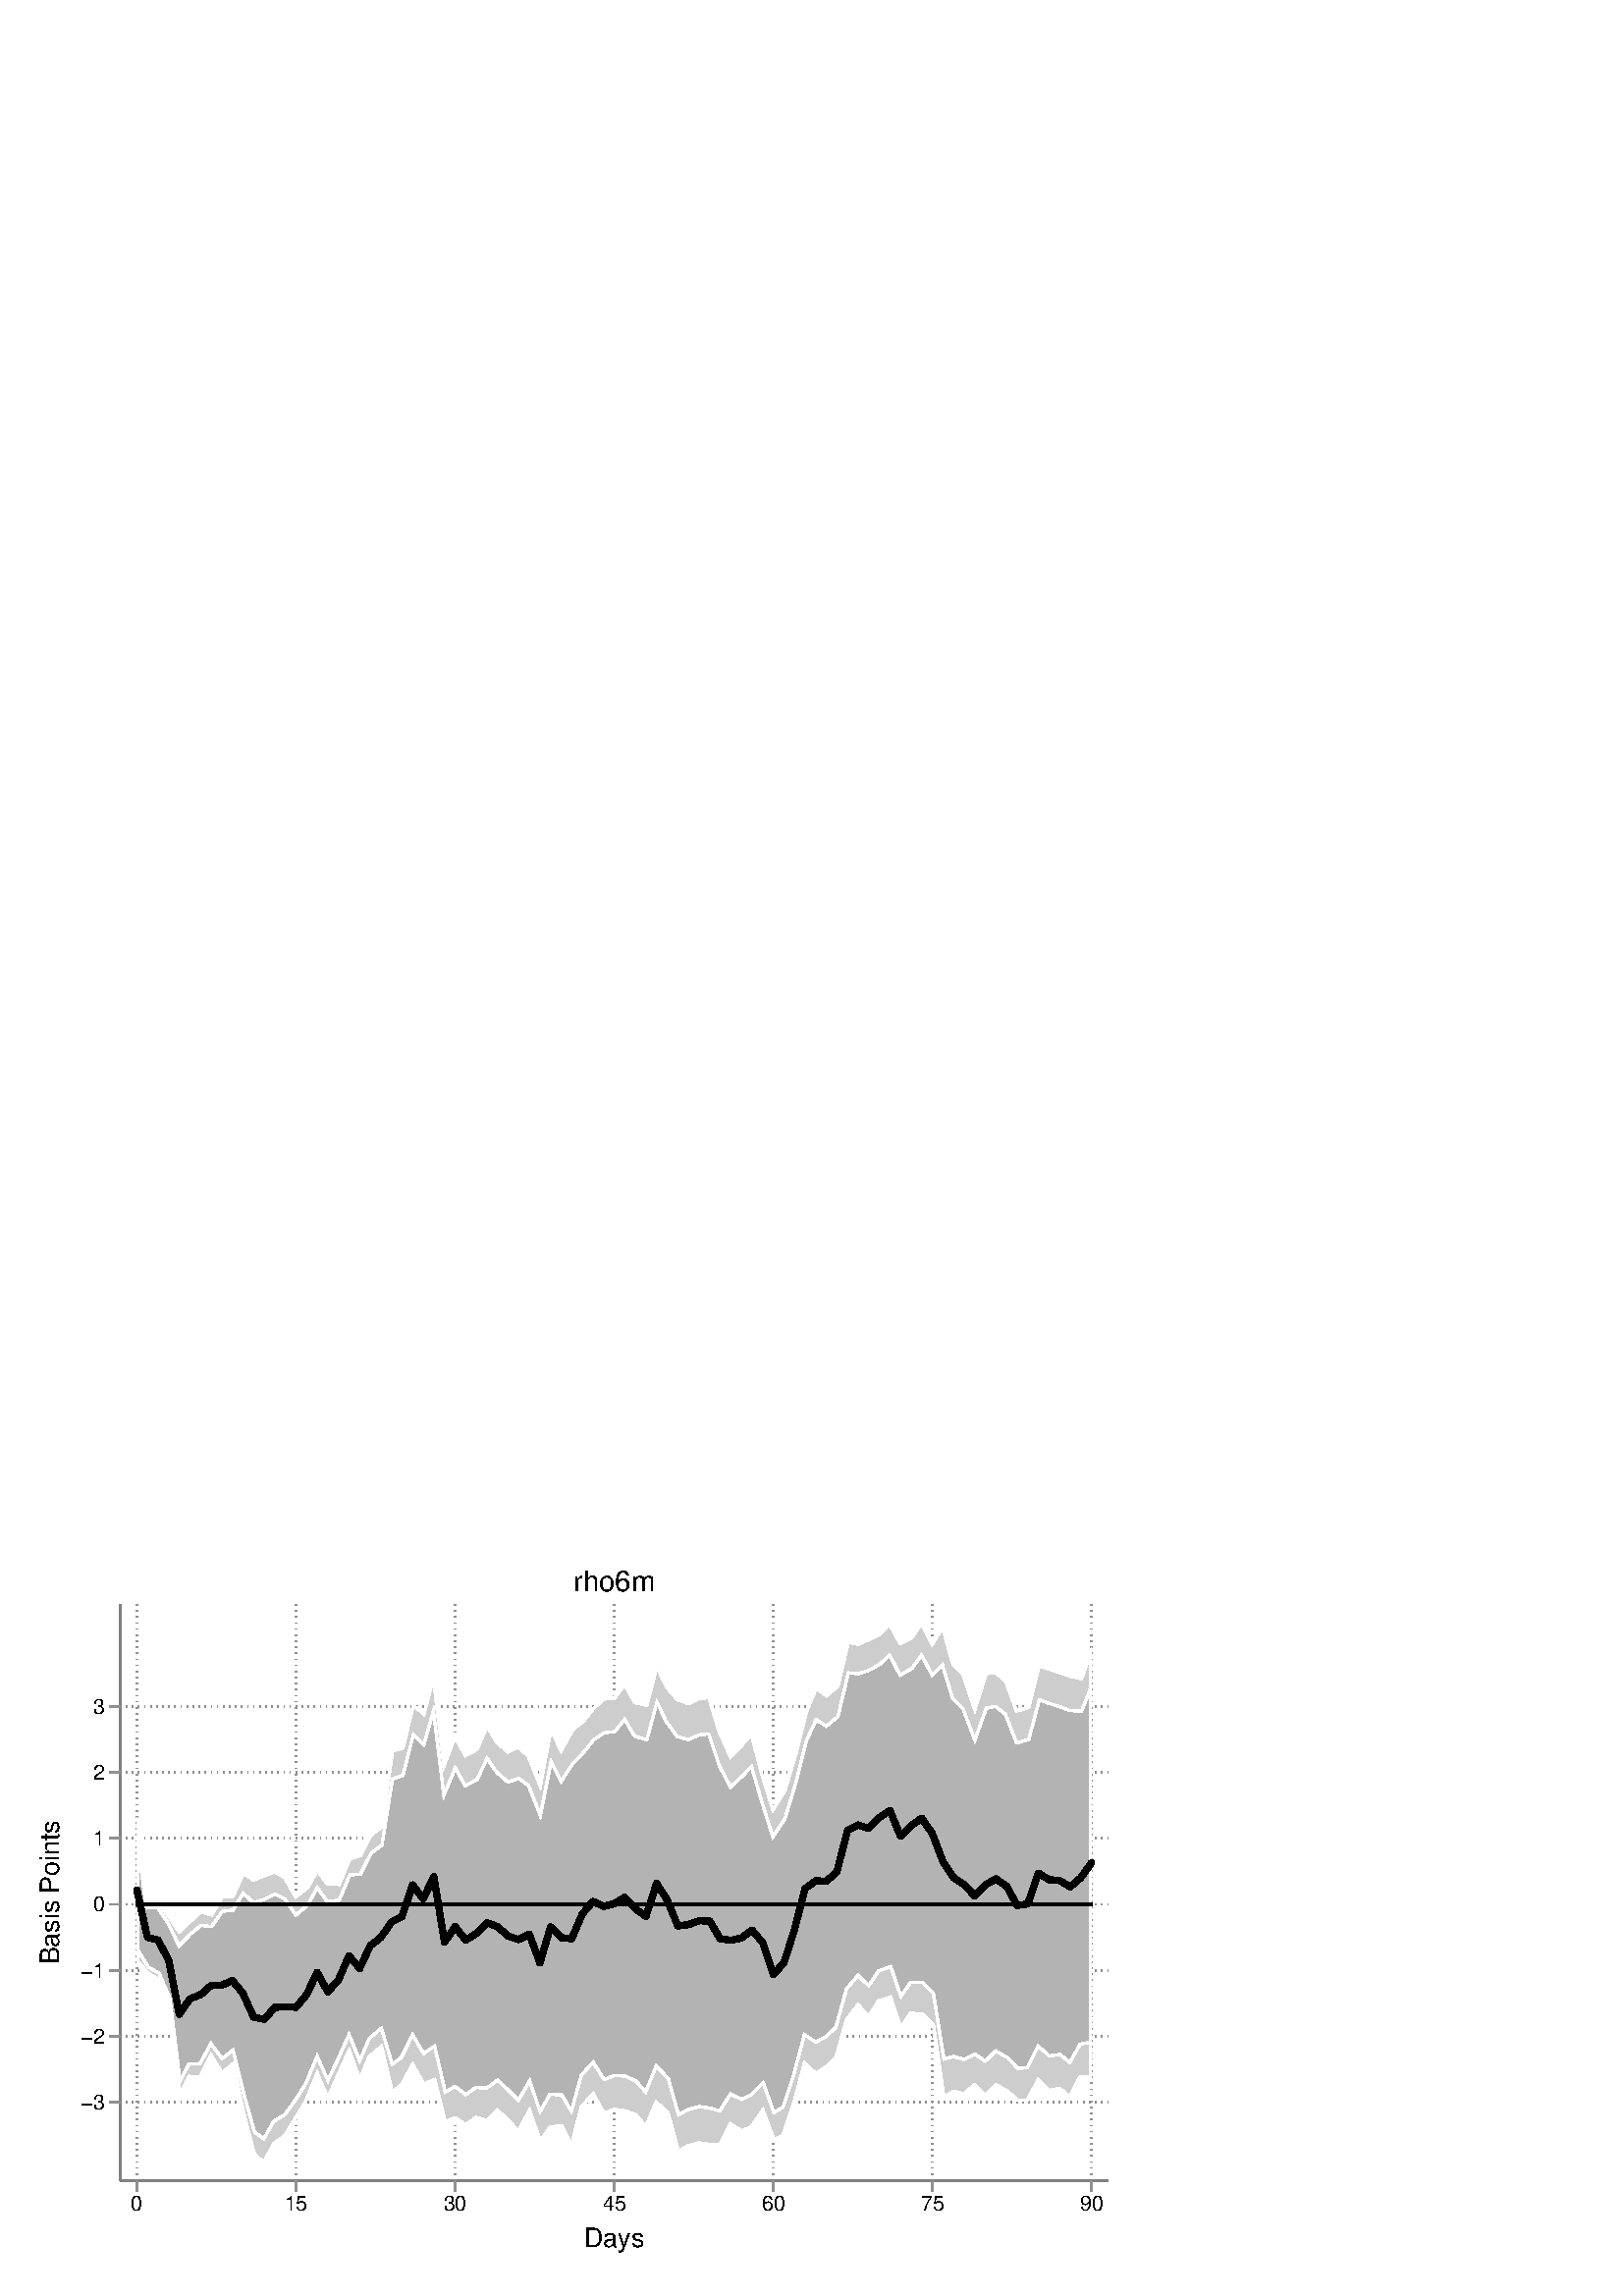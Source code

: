 %!PS-Adobe-2.0 EPSF-2.0
%% This is a Stata generated postscript file
%%BoundingBox: 0 0 432 288
%%HiResBoundingBox: 0.000 0.000 432.000 288.000
%%DocumentNeededResources: font Helvetica
/xratio 0.013 def
/yratio 0.013 def
/Sbgfill {
	/y1 exch def
	/x1 exch def
	/y0 exch def
	/x0 exch def
	x0 y0 moveto
	x0 y1 lineto x1 y1 lineto x1 y0 lineto x0 y0 lineto
	fill
} def
/Spt {
	yratio mul
	/yp exch def
	xratio mul
	/xp exch def
	Slrgb setrgbcolor
	xp yp .5 0 360 arc fill
} def
/Sln {
	yratio mul
	/y1p exch def
	xratio mul
	/x1p exch def
	yratio mul
	/y0p exch def
	xratio mul
	/x0p exch def
	Slw setlinewidth
	Slrgb setrgbcolor
	x0p y0p M x1p y1p lineto S
} def
/Scrv {
	yratio mul
	/y3p exch def
	xratio mul
	/x3p exch def
	yratio mul
	/y2p exch def
	xratio mul
	/x2p exch def
	yratio mul
	/y1p exch def
	xratio mul
	/x1p exch def
	Slw setlinewidth
	Slrgb setrgbcolor
	x1p y1p x2p y2p x3p y3p curveto
	S
} def
/Stxtl {
	/sp exch def
	yratio mul
	/sizep exch def
	dup
	/anglep exch def
	0 exch sub
	/angle2p exch def
	yratio mul
	/y0p exch def
	xratio mul
	/x0p exch def
	Strgb setrgbcolor
	x0p y0p M anglep rotate sizep fntsize sp show stroke angle2p rotate
} def
/Stxtc {
	/sp exch def
	yratio mul
	/sizep exch def
	dup
	/anglep exch def
	0 exch sub
	/angle2p exch def
	yratio mul
	/y0p exch def
	xratio mul
	/x0p exch def
	Strgb setrgbcolor
	x0p y0p M anglep rotate sizep fntsize sp stringwidth exch -2 div exch rm sp show stroke angle2p rotate
} def
/Stxtr {
	/sp exch def
	yratio mul
	/sizep exch def
	dup
	/anglep exch def
	0 exch sub
	/angle2p exch def
	yratio mul
	/y0p exch def
	xratio mul
	/x0p exch def
	Strgb setrgbcolor
	x0p y0p M anglep rotate sizep fntsize sp stringwidth 1 index -1 mul exch rm pop sp show stroke angle2p rotate
} def
/Srect {
	/sfill exch def
	/sstroke exch def
	yratio mul
	/y1 exch def
	xratio mul
	/x1 exch def
	yratio mul
	/y0 exch def
	xratio mul
	/x0 exch def
	newpath x0 y0 moveto x0 y1 lineto x1 y1 lineto x1 y0 lineto x0 y0 lineto closepath
	sfill Sfill
	sstroke Sstroke
} def
/Sellipse {
	/sfill exch def
	/sstroke exch def
	yratio mul
	/yrad exch def
	xratio mul
	/xrad exch def
	yratio mul
	/y exch def
	xratio mul
	/x exch def
	/savematrix matrix currentmatrix def
	x y translate
	xrad yrad scale
	0 0 1 0 360 arc
	savematrix setmatrix
	sfill Sfill
	sstroke Sstroke
} def
/Stri {
	/sfill exch def
	/sstroke exch def
	xratio mul
	/r exch def
	yratio mul
	/y0 exch def
	xratio mul
	/x0 exch def
	/xcen x0 def
	y0 r add
	/ytop exch def
	r 2 div
	y0 exch sub
	/ybot exch def
	r 3 sqrt 2 div mul dup
	xcen exch sub
	/xleft exch def
	xcen add
	/xright exch def
	newpath xcen ytop moveto xright ybot lineto xleft ybot lineto xcen ytop lineto closepath
	sfill Sfill
	sstroke Sstroke
} def
/Soldtri {
	/sfill exch def
	xratio mul
	/r exch def
	yratio mul
	/y0 exch def
	xratio mul
	/x0 exch def
	x0 r sub
	/x1 exch def
	y0 r sub
	/y1 exch def
	x0 r add
	/x2 exch def
	y0 r sub
	/y2 exch def
	/x3 x0 def
	y0 r add
	/y3 exch def
	newpath x1 y1 moveto x2 y2 lineto x3 y3 lineto x1 y1 lineto closepath
	sfill 1 eq {
		Ssrgb setrgbcolor
		gsave
		fill
		grestore
	} if
	Slw setlinewidth
	Slrgb setrgbcolor
	S
} def
/Sdia {
	/sfill exch def
	/sstroke exch def
	xratio mul
	/r exch def
	yratio mul
	/y exch def
	xratio mul
	/x exch def
	x r sub
	/x0 exch def
	/y0 y def
	/x1 x def
	y r sub
	/y1 exch def
	x r add
	/x2 exch def
	/y2 y def
	/x3 x def
	y r add
	/y3 exch def
	newpath x0 y0 moveto x1 y1 lineto x2 y2 lineto x3 y3 lineto closepath
	sfill Sfill
	sstroke Sstroke
} def
/Scc {
	/sfill exch def
	/sstroke exch def
	xratio mul
	/r0 exch def
	yratio mul
	/y0 exch def
	xratio mul
	/x0 exch def
	x0 y0 r0 0 360 arc closepath
	sfill Sfill
	sstroke Sstroke
} def
/Spie {
	/sfill exch def
	/salign exch def
	/a1 exch def
	/a0 exch def
	xratio mul
	/r exch def
	yratio mul
	/y exch def
	xratio mul
	/x exch def
	/Pie {
		x y moveto x y r a0 a1 arc closepath
	} def
	newpath Pie
	sfill Sfill
	Slrgb setrgbcolor
	salign 0 eq {
		gsave
		Slw 2 mul setlinewidth
		clip
		S
		grestore
	} if
	salign 1 eq {
		Slw setlinewidth
		S
	} if
	salign 2 eq {
		gsave
		Slw 2 mul setlinewidth
		strokepath
		pathbbox
		/ury exch def
		/urx exch def
		/lly exch def
		/llx exch def
		newpath llx lly moveto llx ury lineto urx ury lineto urx lly lineto closepath
		Pie
		eoclip
		newpath Pie
		S
		grestore
	} if
	newpath
} def
/Splu {
	xratio mul
	/r exch def
	yratio mul
	/y exch def
	xratio mul
	/x exch def
	x r sub
	/x0 exch def
	x r add
	/x1 exch def
	x0 y M x1 y L
	y r sub
	/y0 exch def
	y r add
	/y1 exch def
	x y0 M x y1 L
} def
/Scro {
	xratio mul
	/r exch def
	yratio mul
	/y exch def
	xratio mul
	/x exch def
	x r sub
	/x0 exch def
	y r sub
	/y0 exch def
	x r add
	/x1 exch def
	y r add
	/y1 exch def
	x0 y0 M x1 y1 L
	x r add
	/x0 exch def
	y r sub
	/y0 exch def
	x r sub
	/x1 exch def
	y r add
	/y1 exch def
	x0 y0 M x1 y1 L
} def
/Sm {
	yratio mul
	/y exch def
	xratio mul
	/x exch def
	x y M
} def
/Sl {
	yratio mul
	/y exch def
	xratio mul
	/x exch def
	x y L
} def
/SPl {
	yratio mul
	/y exch def
	xratio mul
	/x exch def
	x y PL
} def
/Sarr {
	/sfill exch def
	xratio mul
	/r exch def
	yratio mul
	/y exch def
	xratio mul
	/x exch def
	y r add
	/ytop exch def
	y r sub
	/ybot exch def
	gsave
	Slrgb setrgbcolor
	sfill 0 eq {
		r 2 mul 3 div dup
		x exch sub
		/xleft exch def
		x add
		/xright exch def
		newpath xleft y moveto x ytop lineto xright y lineto x ytop moveto x ybot lineto
		Lcs
		1 setlinejoin
	} {
		r 2 div dup
		x exch sub
		/xleft exch def
		x add
		/xright exch def
		newpath xleft y moveto x ytop lineto xright y lineto x ytop closepath moveto x ybot lineto
		gsave
		fill
		grestore
	} ifelse
	Slw setlinewidth
	S
	grestore
} def
/Spipe {
	xratio mul
	/r exch def
	yratio mul
	/y exch def
	xratio mul
	/x exch def
	y r sub
	/y0 exch def
	y r add
	/y1 exch def
	x y0 M x y1 L
} def
/Sv {
	xratio mul
	/r exch def
	yratio mul
	/y0 exch def
	xratio mul
	/x0 exch def
	/xcen x0 def
	y0 r add
	/ytop exch def
	r 2 div
	y0 exch sub
	/ybot exch def
	r 3 sqrt 2 div mul dup
	xcen exch sub
	/xleft exch def
	xcen add
	/xright exch def
	newpath xleft ytop moveto xcen ybot lineto xright ytop lineto
	Slw setlinewidth
	Slrgb setrgbcolor
	S
} def
/Lcs {
	currentlinecap
	1 setlinecap
} def
/Lcr {
	setlinecap
} def
/Sbp {
	newpath
} def
/Sep {
	/sfill exch def
	closepath
	/salign exch def
	Lcs
	salign 0 eq {
		sfill Sfill
		gsave
		Slw 2 mul setlinewidth
		clip
		Slrgb setrgbcolor
		S
		grestore
	} if
	salign 1 eq {
		sfill Sfill
		Slw setlinewidth
		Slrgb setrgbcolor
		S
	} if
	salign 2 eq {
		gsave
		Slw 2 mul setlinewidth
		Slrgb setrgbcolor
		S
		grestore
		sfill Sfill
	} if
	newpath
	Lcr
} def
/Stransrot {
	/anglep exch def
	yratio mul
	/y exch def
	xratio mul
	/x exch def
	x y translate
	anglep rotate
	x neg y neg translate
} def
/cp {currentpoint} def 
/M {moveto} def 
/rm {rmoveto} def 
/S {
	Slw 0.000 eq {
		newpath
	} if
	Slw 0.000 ne {
		stroke
	} if
} def
/L {Slw setlinewidth Slrgb setrgbcolor lineto Lcs S Lcr} def 
/PL {Slw setlinewidth Slrgb setrgbcolor lineto} def 
/MF-Helvetica {
  /newfontname exch def
  /fontname exch def
  /fontdict fontname findfont def
  /newfont fontdict maxlength dict def
  fontdict {
  exch dup /FID eq {pop pop} {exch newfont 3 1 roll put} ifelse
  } forall
  newfont /FontName newfontname put
  newfont /Encoding ISOLatin1Encoding put
  newfontname newfont definefont pop
} def
/Helvetica /Helvetica-0 MF-Helvetica
/Slw 0.120 def
1.000 1.000 1.000 setrgbcolor
0 0 432.000 288.000 Sbgfill
/Sfill {
	/sfill exch def
	sfill 1 eq {
		Ssrgb setrgbcolor
		gsave
		fill
		grestore
	} if
} def
/Sstroke {
	/sstroke exch def
	sstroke 1 eq {
		Slw setlinewidth
		Slrgb setrgbcolor
		S
	} if
	newpath
} def
/Slrgb {1.000 1.000 1.000} def
/Strgb {1.000 1.000 1.000} def
/Ssrgb {1.000 1.000 1.000} def
/Slw 0.576 def
0 0 32000 21333 0 1 Srect
21 21 31979 21312 1 0 Srect
3392 3258 31253 19516 0 1 Srect
3413 3279 31232 19495 1 0 Srect
/Slw 0.720 def
/Slrgb {0.502 0.502 0.502} def
/Slw 0.576 def
/Slrgb {0.565 0.565 0.565} def
/Strgb {0.000 0.000 0.000} def
3392 5464 3413 5464 Sln
3563 5464 3584 5464 Sln
3734 5464 3755 5464 Sln
3904 5464 3926 5464 Sln
4075 5464 4096 5464 Sln
4246 5464 4267 5464 Sln
4417 5464 4438 5464 Sln
4588 5464 4609 5464 Sln
4759 5464 4780 5464 Sln
4929 5464 4951 5464 Sln
5100 5464 5121 5464 Sln
5271 5464 5292 5464 Sln
5442 5464 5463 5464 Sln
5613 5464 5634 5464 Sln
5784 5464 5805 5464 Sln
5954 5464 5976 5464 Sln
6125 5464 6146 5464 Sln
6296 5464 6317 5464 Sln
6467 5464 6488 5464 Sln
6638 5464 6659 5464 Sln
6809 5464 6830 5464 Sln
6979 5464 7001 5464 Sln
7150 5464 7171 5464 Sln
7321 5464 7342 5464 Sln
7492 5464 7513 5464 Sln
7663 5464 7684 5464 Sln
7834 5464 7855 5464 Sln
8004 5464 8026 5464 Sln
8175 5464 8196 5464 Sln
8346 5464 8367 5464 Sln
8517 5464 8538 5464 Sln
8688 5464 8709 5464 Sln
8859 5464 8880 5464 Sln
9029 5464 9051 5464 Sln
9200 5464 9221 5464 Sln
9371 5464 9392 5464 Sln
9542 5464 9563 5464 Sln
9713 5464 9734 5464 Sln
9884 5464 9905 5464 Sln
10054 5464 10076 5464 Sln
10225 5464 10246 5464 Sln
10396 5464 10417 5464 Sln
10567 5464 10588 5464 Sln
10738 5464 10759 5464 Sln
10909 5464 10930 5464 Sln
11079 5464 11101 5464 Sln
11250 5464 11271 5464 Sln
11421 5464 11442 5464 Sln
11592 5464 11613 5464 Sln
11763 5464 11784 5464 Sln
11934 5464 11955 5464 Sln
12104 5464 12126 5464 Sln
12275 5464 12296 5464 Sln
12446 5464 12467 5464 Sln
12617 5464 12638 5464 Sln
12788 5464 12809 5464 Sln
12959 5464 12980 5464 Sln
13129 5464 13151 5464 Sln
13300 5464 13321 5464 Sln
13471 5464 13492 5464 Sln
13642 5464 13663 5464 Sln
13813 5464 13834 5464 Sln
13984 5464 14005 5464 Sln
14154 5464 14176 5464 Sln
14325 5464 14346 5464 Sln
14496 5464 14517 5464 Sln
14667 5464 14688 5464 Sln
14838 5464 14859 5464 Sln
15008 5464 15030 5464 Sln
15179 5464 15200 5464 Sln
15350 5464 15371 5464 Sln
15521 5464 15542 5464 Sln
15692 5464 15713 5464 Sln
15863 5464 15884 5464 Sln
16033 5464 16055 5464 Sln
16204 5464 16225 5464 Sln
16375 5464 16396 5464 Sln
16546 5464 16567 5464 Sln
16717 5464 16738 5464 Sln
16888 5464 16909 5464 Sln
17058 5464 17080 5464 Sln
17229 5464 17250 5464 Sln
17400 5464 17421 5464 Sln
17571 5464 17592 5464 Sln
17742 5464 17763 5464 Sln
17913 5464 17934 5464 Sln
18083 5464 18105 5464 Sln
18254 5464 18275 5464 Sln
18425 5464 18446 5464 Sln
18596 5464 18617 5464 Sln
18767 5464 18788 5464 Sln
18938 5464 18959 5464 Sln
19108 5464 19130 5464 Sln
19279 5464 19300 5464 Sln
19450 5464 19471 5464 Sln
19621 5464 19642 5464 Sln
19792 5464 19813 5464 Sln
19963 5464 19984 5464 Sln
20133 5464 20155 5464 Sln
20304 5464 20325 5464 Sln
20475 5464 20496 5464 Sln
20646 5464 20667 5464 Sln
20817 5464 20838 5464 Sln
20988 5464 21009 5464 Sln
21158 5464 21180 5464 Sln
21329 5464 21350 5464 Sln
21500 5464 21521 5464 Sln
21671 5464 21692 5464 Sln
21842 5464 21863 5464 Sln
22013 5464 22034 5464 Sln
22183 5464 22205 5464 Sln
22354 5464 22375 5464 Sln
22525 5464 22546 5464 Sln
22696 5464 22717 5464 Sln
22867 5464 22888 5464 Sln
23038 5464 23059 5464 Sln
23208 5464 23230 5464 Sln
23379 5464 23400 5464 Sln
23550 5464 23571 5464 Sln
23721 5464 23742 5464 Sln
23892 5464 23913 5464 Sln
24063 5464 24084 5464 Sln
24233 5464 24255 5464 Sln
24404 5464 24425 5464 Sln
24575 5464 24596 5464 Sln
24746 5464 24767 5464 Sln
24917 5464 24938 5464 Sln
25088 5464 25109 5464 Sln
25258 5464 25280 5464 Sln
25429 5464 25450 5464 Sln
25600 5464 25621 5464 Sln
25771 5464 25792 5464 Sln
25942 5464 25963 5464 Sln
26112 5464 26134 5464 Sln
26283 5464 26304 5464 Sln
26454 5464 26475 5464 Sln
26625 5464 26646 5464 Sln
26796 5464 26817 5464 Sln
26967 5464 26988 5464 Sln
27137 5464 27159 5464 Sln
27308 5464 27329 5464 Sln
27479 5464 27500 5464 Sln
27650 5464 27671 5464 Sln
27821 5464 27842 5464 Sln
27992 5464 28013 5464 Sln
28162 5464 28184 5464 Sln
28333 5464 28354 5464 Sln
28504 5464 28525 5464 Sln
28675 5464 28696 5464 Sln
28846 5464 28867 5464 Sln
29017 5464 29038 5464 Sln
29187 5464 29209 5464 Sln
29358 5464 29379 5464 Sln
29529 5464 29550 5464 Sln
29700 5464 29721 5464 Sln
29871 5464 29892 5464 Sln
30042 5464 30063 5464 Sln
30212 5464 30234 5464 Sln
30383 5464 30404 5464 Sln
30554 5464 30575 5464 Sln
30725 5464 30746 5464 Sln
30896 5464 30917 5464 Sln
31067 5464 31088 5464 Sln
31237 5464 31253 5464 Sln
3392 7326 3413 7326 Sln
3563 7326 3584 7326 Sln
3734 7326 3755 7326 Sln
3904 7326 3926 7326 Sln
4075 7326 4096 7326 Sln
4246 7326 4267 7326 Sln
4417 7326 4438 7326 Sln
4588 7326 4609 7326 Sln
4759 7326 4780 7326 Sln
4929 7326 4951 7326 Sln
5100 7326 5121 7326 Sln
5271 7326 5292 7326 Sln
5442 7326 5463 7326 Sln
5613 7326 5634 7326 Sln
5784 7326 5805 7326 Sln
5954 7326 5976 7326 Sln
6125 7326 6146 7326 Sln
6296 7326 6317 7326 Sln
6467 7326 6488 7326 Sln
6638 7326 6659 7326 Sln
6809 7326 6830 7326 Sln
6979 7326 7001 7326 Sln
7150 7326 7171 7326 Sln
7321 7326 7342 7326 Sln
7492 7326 7513 7326 Sln
7663 7326 7684 7326 Sln
7834 7326 7855 7326 Sln
8004 7326 8026 7326 Sln
8175 7326 8196 7326 Sln
8346 7326 8367 7326 Sln
8517 7326 8538 7326 Sln
8688 7326 8709 7326 Sln
8859 7326 8880 7326 Sln
9029 7326 9051 7326 Sln
9200 7326 9221 7326 Sln
9371 7326 9392 7326 Sln
9542 7326 9563 7326 Sln
9713 7326 9734 7326 Sln
9884 7326 9905 7326 Sln
10054 7326 10076 7326 Sln
10225 7326 10246 7326 Sln
10396 7326 10417 7326 Sln
10567 7326 10588 7326 Sln
10738 7326 10759 7326 Sln
10909 7326 10930 7326 Sln
11079 7326 11101 7326 Sln
11250 7326 11271 7326 Sln
11421 7326 11442 7326 Sln
11592 7326 11613 7326 Sln
11763 7326 11784 7326 Sln
11934 7326 11955 7326 Sln
12104 7326 12126 7326 Sln
12275 7326 12296 7326 Sln
12446 7326 12467 7326 Sln
12617 7326 12638 7326 Sln
12788 7326 12809 7326 Sln
12959 7326 12980 7326 Sln
13129 7326 13151 7326 Sln
13300 7326 13321 7326 Sln
13471 7326 13492 7326 Sln
13642 7326 13663 7326 Sln
13813 7326 13834 7326 Sln
13984 7326 14005 7326 Sln
14154 7326 14176 7326 Sln
14325 7326 14346 7326 Sln
14496 7326 14517 7326 Sln
14667 7326 14688 7326 Sln
14838 7326 14859 7326 Sln
15008 7326 15030 7326 Sln
15179 7326 15200 7326 Sln
15350 7326 15371 7326 Sln
15521 7326 15542 7326 Sln
15692 7326 15713 7326 Sln
15863 7326 15884 7326 Sln
16033 7326 16055 7326 Sln
16204 7326 16225 7326 Sln
16375 7326 16396 7326 Sln
16546 7326 16567 7326 Sln
16717 7326 16738 7326 Sln
16888 7326 16909 7326 Sln
17058 7326 17080 7326 Sln
17229 7326 17250 7326 Sln
17400 7326 17421 7326 Sln
17571 7326 17592 7326 Sln
17742 7326 17763 7326 Sln
17913 7326 17934 7326 Sln
18083 7326 18105 7326 Sln
18254 7326 18275 7326 Sln
18425 7326 18446 7326 Sln
18596 7326 18617 7326 Sln
18767 7326 18788 7326 Sln
18938 7326 18959 7326 Sln
19108 7326 19130 7326 Sln
19279 7326 19300 7326 Sln
19450 7326 19471 7326 Sln
19621 7326 19642 7326 Sln
19792 7326 19813 7326 Sln
19963 7326 19984 7326 Sln
20133 7326 20155 7326 Sln
20304 7326 20325 7326 Sln
20475 7326 20496 7326 Sln
20646 7326 20667 7326 Sln
20817 7326 20838 7326 Sln
20988 7326 21009 7326 Sln
21158 7326 21180 7326 Sln
21329 7326 21350 7326 Sln
21500 7326 21521 7326 Sln
21671 7326 21692 7326 Sln
21842 7326 21863 7326 Sln
22013 7326 22034 7326 Sln
22183 7326 22205 7326 Sln
22354 7326 22375 7326 Sln
22525 7326 22546 7326 Sln
22696 7326 22717 7326 Sln
22867 7326 22888 7326 Sln
23038 7326 23059 7326 Sln
23208 7326 23230 7326 Sln
23379 7326 23400 7326 Sln
23550 7326 23571 7326 Sln
23721 7326 23742 7326 Sln
23892 7326 23913 7326 Sln
24063 7326 24084 7326 Sln
24233 7326 24255 7326 Sln
24404 7326 24425 7326 Sln
24575 7326 24596 7326 Sln
24746 7326 24767 7326 Sln
24917 7326 24938 7326 Sln
25088 7326 25109 7326 Sln
25258 7326 25280 7326 Sln
25429 7326 25450 7326 Sln
25600 7326 25621 7326 Sln
25771 7326 25792 7326 Sln
25942 7326 25963 7326 Sln
26112 7326 26134 7326 Sln
26283 7326 26304 7326 Sln
26454 7326 26475 7326 Sln
26625 7326 26646 7326 Sln
26796 7326 26817 7326 Sln
26967 7326 26988 7326 Sln
27137 7326 27159 7326 Sln
27308 7326 27329 7326 Sln
27479 7326 27500 7326 Sln
27650 7326 27671 7326 Sln
27821 7326 27842 7326 Sln
27992 7326 28013 7326 Sln
28162 7326 28184 7326 Sln
28333 7326 28354 7326 Sln
28504 7326 28525 7326 Sln
28675 7326 28696 7326 Sln
28846 7326 28867 7326 Sln
29017 7326 29038 7326 Sln
29187 7326 29209 7326 Sln
29358 7326 29379 7326 Sln
29529 7326 29550 7326 Sln
29700 7326 29721 7326 Sln
29871 7326 29892 7326 Sln
30042 7326 30063 7326 Sln
30212 7326 30234 7326 Sln
30383 7326 30404 7326 Sln
30554 7326 30575 7326 Sln
30725 7326 30746 7326 Sln
30896 7326 30917 7326 Sln
31067 7326 31088 7326 Sln
31237 7326 31253 7326 Sln
3392 9187 3413 9187 Sln
3563 9187 3584 9187 Sln
3734 9187 3755 9187 Sln
3904 9187 3926 9187 Sln
4075 9187 4096 9187 Sln
4246 9187 4267 9187 Sln
4417 9187 4438 9187 Sln
4588 9187 4609 9187 Sln
4759 9187 4780 9187 Sln
4929 9187 4951 9187 Sln
5100 9187 5121 9187 Sln
5271 9187 5292 9187 Sln
5442 9187 5463 9187 Sln
5613 9187 5634 9187 Sln
5784 9187 5805 9187 Sln
5954 9187 5976 9187 Sln
6125 9187 6146 9187 Sln
6296 9187 6317 9187 Sln
6467 9187 6488 9187 Sln
6638 9187 6659 9187 Sln
6809 9187 6830 9187 Sln
6979 9187 7001 9187 Sln
7150 9187 7171 9187 Sln
7321 9187 7342 9187 Sln
7492 9187 7513 9187 Sln
7663 9187 7684 9187 Sln
7834 9187 7855 9187 Sln
8004 9187 8026 9187 Sln
8175 9187 8196 9187 Sln
8346 9187 8367 9187 Sln
8517 9187 8538 9187 Sln
8688 9187 8709 9187 Sln
8859 9187 8880 9187 Sln
9029 9187 9051 9187 Sln
9200 9187 9221 9187 Sln
9371 9187 9392 9187 Sln
9542 9187 9563 9187 Sln
9713 9187 9734 9187 Sln
9884 9187 9905 9187 Sln
10054 9187 10076 9187 Sln
10225 9187 10246 9187 Sln
10396 9187 10417 9187 Sln
10567 9187 10588 9187 Sln
10738 9187 10759 9187 Sln
10909 9187 10930 9187 Sln
11079 9187 11101 9187 Sln
11250 9187 11271 9187 Sln
11421 9187 11442 9187 Sln
11592 9187 11613 9187 Sln
11763 9187 11784 9187 Sln
11934 9187 11955 9187 Sln
12104 9187 12126 9187 Sln
12275 9187 12296 9187 Sln
12446 9187 12467 9187 Sln
12617 9187 12638 9187 Sln
12788 9187 12809 9187 Sln
12959 9187 12980 9187 Sln
13129 9187 13151 9187 Sln
13300 9187 13321 9187 Sln
13471 9187 13492 9187 Sln
13642 9187 13663 9187 Sln
13813 9187 13834 9187 Sln
13984 9187 14005 9187 Sln
14154 9187 14176 9187 Sln
14325 9187 14346 9187 Sln
14496 9187 14517 9187 Sln
14667 9187 14688 9187 Sln
14838 9187 14859 9187 Sln
15008 9187 15030 9187 Sln
15179 9187 15200 9187 Sln
15350 9187 15371 9187 Sln
15521 9187 15542 9187 Sln
15692 9187 15713 9187 Sln
15863 9187 15884 9187 Sln
16033 9187 16055 9187 Sln
16204 9187 16225 9187 Sln
16375 9187 16396 9187 Sln
16546 9187 16567 9187 Sln
16717 9187 16738 9187 Sln
16888 9187 16909 9187 Sln
17058 9187 17080 9187 Sln
17229 9187 17250 9187 Sln
17400 9187 17421 9187 Sln
17571 9187 17592 9187 Sln
17742 9187 17763 9187 Sln
17913 9187 17934 9187 Sln
18083 9187 18105 9187 Sln
18254 9187 18275 9187 Sln
18425 9187 18446 9187 Sln
18596 9187 18617 9187 Sln
18767 9187 18788 9187 Sln
18938 9187 18959 9187 Sln
19108 9187 19130 9187 Sln
19279 9187 19300 9187 Sln
19450 9187 19471 9187 Sln
19621 9187 19642 9187 Sln
19792 9187 19813 9187 Sln
19963 9187 19984 9187 Sln
20133 9187 20155 9187 Sln
20304 9187 20325 9187 Sln
20475 9187 20496 9187 Sln
20646 9187 20667 9187 Sln
20817 9187 20838 9187 Sln
20988 9187 21009 9187 Sln
21158 9187 21180 9187 Sln
21329 9187 21350 9187 Sln
21500 9187 21521 9187 Sln
21671 9187 21692 9187 Sln
21842 9187 21863 9187 Sln
22013 9187 22034 9187 Sln
22183 9187 22205 9187 Sln
22354 9187 22375 9187 Sln
22525 9187 22546 9187 Sln
22696 9187 22717 9187 Sln
22867 9187 22888 9187 Sln
23038 9187 23059 9187 Sln
23208 9187 23230 9187 Sln
23379 9187 23400 9187 Sln
23550 9187 23571 9187 Sln
23721 9187 23742 9187 Sln
23892 9187 23913 9187 Sln
24063 9187 24084 9187 Sln
24233 9187 24255 9187 Sln
24404 9187 24425 9187 Sln
24575 9187 24596 9187 Sln
24746 9187 24767 9187 Sln
24917 9187 24938 9187 Sln
25088 9187 25109 9187 Sln
25258 9187 25280 9187 Sln
25429 9187 25450 9187 Sln
25600 9187 25621 9187 Sln
25771 9187 25792 9187 Sln
25942 9187 25963 9187 Sln
26112 9187 26134 9187 Sln
26283 9187 26304 9187 Sln
26454 9187 26475 9187 Sln
26625 9187 26646 9187 Sln
26796 9187 26817 9187 Sln
26967 9187 26988 9187 Sln
27137 9187 27159 9187 Sln
27308 9187 27329 9187 Sln
27479 9187 27500 9187 Sln
27650 9187 27671 9187 Sln
27821 9187 27842 9187 Sln
27992 9187 28013 9187 Sln
28162 9187 28184 9187 Sln
28333 9187 28354 9187 Sln
28504 9187 28525 9187 Sln
28675 9187 28696 9187 Sln
28846 9187 28867 9187 Sln
29017 9187 29038 9187 Sln
29187 9187 29209 9187 Sln
29358 9187 29379 9187 Sln
29529 9187 29550 9187 Sln
29700 9187 29721 9187 Sln
29871 9187 29892 9187 Sln
30042 9187 30063 9187 Sln
30212 9187 30234 9187 Sln
30383 9187 30404 9187 Sln
30554 9187 30575 9187 Sln
30725 9187 30746 9187 Sln
30896 9187 30917 9187 Sln
31067 9187 31088 9187 Sln
31237 9187 31253 9187 Sln
3392 11049 3413 11049 Sln
3563 11049 3584 11049 Sln
3734 11049 3755 11049 Sln
3904 11049 3926 11049 Sln
4075 11049 4096 11049 Sln
4246 11049 4267 11049 Sln
4417 11049 4438 11049 Sln
4588 11049 4609 11049 Sln
4759 11049 4780 11049 Sln
4929 11049 4951 11049 Sln
5100 11049 5121 11049 Sln
5271 11049 5292 11049 Sln
5442 11049 5463 11049 Sln
5613 11049 5634 11049 Sln
5784 11049 5805 11049 Sln
5954 11049 5976 11049 Sln
6125 11049 6146 11049 Sln
6296 11049 6317 11049 Sln
6467 11049 6488 11049 Sln
6638 11049 6659 11049 Sln
6809 11049 6830 11049 Sln
6979 11049 7001 11049 Sln
7150 11049 7171 11049 Sln
7321 11049 7342 11049 Sln
7492 11049 7513 11049 Sln
7663 11049 7684 11049 Sln
7834 11049 7855 11049 Sln
8004 11049 8026 11049 Sln
8175 11049 8196 11049 Sln
8346 11049 8367 11049 Sln
8517 11049 8538 11049 Sln
8688 11049 8709 11049 Sln
8859 11049 8880 11049 Sln
9029 11049 9051 11049 Sln
9200 11049 9221 11049 Sln
9371 11049 9392 11049 Sln
9542 11049 9563 11049 Sln
9713 11049 9734 11049 Sln
9884 11049 9905 11049 Sln
10054 11049 10076 11049 Sln
10225 11049 10246 11049 Sln
10396 11049 10417 11049 Sln
10567 11049 10588 11049 Sln
10738 11049 10759 11049 Sln
10909 11049 10930 11049 Sln
11079 11049 11101 11049 Sln
11250 11049 11271 11049 Sln
11421 11049 11442 11049 Sln
11592 11049 11613 11049 Sln
11763 11049 11784 11049 Sln
11934 11049 11955 11049 Sln
12104 11049 12126 11049 Sln
12275 11049 12296 11049 Sln
12446 11049 12467 11049 Sln
12617 11049 12638 11049 Sln
12788 11049 12809 11049 Sln
12959 11049 12980 11049 Sln
13129 11049 13151 11049 Sln
13300 11049 13321 11049 Sln
13471 11049 13492 11049 Sln
13642 11049 13663 11049 Sln
13813 11049 13834 11049 Sln
13984 11049 14005 11049 Sln
14154 11049 14176 11049 Sln
14325 11049 14346 11049 Sln
14496 11049 14517 11049 Sln
14667 11049 14688 11049 Sln
14838 11049 14859 11049 Sln
15008 11049 15030 11049 Sln
15179 11049 15200 11049 Sln
15350 11049 15371 11049 Sln
15521 11049 15542 11049 Sln
15692 11049 15713 11049 Sln
15863 11049 15884 11049 Sln
16033 11049 16055 11049 Sln
16204 11049 16225 11049 Sln
16375 11049 16396 11049 Sln
16546 11049 16567 11049 Sln
16717 11049 16738 11049 Sln
16888 11049 16909 11049 Sln
17058 11049 17080 11049 Sln
17229 11049 17250 11049 Sln
17400 11049 17421 11049 Sln
17571 11049 17592 11049 Sln
17742 11049 17763 11049 Sln
17913 11049 17934 11049 Sln
18083 11049 18105 11049 Sln
18254 11049 18275 11049 Sln
18425 11049 18446 11049 Sln
18596 11049 18617 11049 Sln
18767 11049 18788 11049 Sln
18938 11049 18959 11049 Sln
19108 11049 19130 11049 Sln
19279 11049 19300 11049 Sln
19450 11049 19471 11049 Sln
19621 11049 19642 11049 Sln
19792 11049 19813 11049 Sln
19963 11049 19984 11049 Sln
20133 11049 20155 11049 Sln
20304 11049 20325 11049 Sln
20475 11049 20496 11049 Sln
20646 11049 20667 11049 Sln
20817 11049 20838 11049 Sln
20988 11049 21009 11049 Sln
21158 11049 21180 11049 Sln
21329 11049 21350 11049 Sln
21500 11049 21521 11049 Sln
21671 11049 21692 11049 Sln
21842 11049 21863 11049 Sln
22013 11049 22034 11049 Sln
22183 11049 22205 11049 Sln
22354 11049 22375 11049 Sln
22525 11049 22546 11049 Sln
22696 11049 22717 11049 Sln
22867 11049 22888 11049 Sln
23038 11049 23059 11049 Sln
23208 11049 23230 11049 Sln
23379 11049 23400 11049 Sln
23550 11049 23571 11049 Sln
23721 11049 23742 11049 Sln
23892 11049 23913 11049 Sln
24063 11049 24084 11049 Sln
24233 11049 24255 11049 Sln
24404 11049 24425 11049 Sln
24575 11049 24596 11049 Sln
24746 11049 24767 11049 Sln
24917 11049 24938 11049 Sln
25088 11049 25109 11049 Sln
25258 11049 25280 11049 Sln
25429 11049 25450 11049 Sln
25600 11049 25621 11049 Sln
25771 11049 25792 11049 Sln
25942 11049 25963 11049 Sln
26112 11049 26134 11049 Sln
26283 11049 26304 11049 Sln
26454 11049 26475 11049 Sln
26625 11049 26646 11049 Sln
26796 11049 26817 11049 Sln
26967 11049 26988 11049 Sln
27137 11049 27159 11049 Sln
27308 11049 27329 11049 Sln
27479 11049 27500 11049 Sln
27650 11049 27671 11049 Sln
27821 11049 27842 11049 Sln
27992 11049 28013 11049 Sln
28162 11049 28184 11049 Sln
28333 11049 28354 11049 Sln
28504 11049 28525 11049 Sln
28675 11049 28696 11049 Sln
28846 11049 28867 11049 Sln
29017 11049 29038 11049 Sln
29187 11049 29209 11049 Sln
29358 11049 29379 11049 Sln
29529 11049 29550 11049 Sln
29700 11049 29721 11049 Sln
29871 11049 29892 11049 Sln
30042 11049 30063 11049 Sln
30212 11049 30234 11049 Sln
30383 11049 30404 11049 Sln
30554 11049 30575 11049 Sln
30725 11049 30746 11049 Sln
30896 11049 30917 11049 Sln
31067 11049 31088 11049 Sln
31237 11049 31253 11049 Sln
3392 12911 3413 12911 Sln
3563 12911 3584 12911 Sln
3734 12911 3755 12911 Sln
3904 12911 3926 12911 Sln
4075 12911 4096 12911 Sln
4246 12911 4267 12911 Sln
4417 12911 4438 12911 Sln
4588 12911 4609 12911 Sln
4759 12911 4780 12911 Sln
4929 12911 4951 12911 Sln
5100 12911 5121 12911 Sln
5271 12911 5292 12911 Sln
5442 12911 5463 12911 Sln
5613 12911 5634 12911 Sln
5784 12911 5805 12911 Sln
5954 12911 5976 12911 Sln
6125 12911 6146 12911 Sln
6296 12911 6317 12911 Sln
6467 12911 6488 12911 Sln
6638 12911 6659 12911 Sln
6809 12911 6830 12911 Sln
6979 12911 7001 12911 Sln
7150 12911 7171 12911 Sln
7321 12911 7342 12911 Sln
7492 12911 7513 12911 Sln
7663 12911 7684 12911 Sln
7834 12911 7855 12911 Sln
8004 12911 8026 12911 Sln
8175 12911 8196 12911 Sln
8346 12911 8367 12911 Sln
8517 12911 8538 12911 Sln
8688 12911 8709 12911 Sln
8859 12911 8880 12911 Sln
9029 12911 9051 12911 Sln
9200 12911 9221 12911 Sln
9371 12911 9392 12911 Sln
9542 12911 9563 12911 Sln
9713 12911 9734 12911 Sln
9884 12911 9905 12911 Sln
10054 12911 10076 12911 Sln
10225 12911 10246 12911 Sln
10396 12911 10417 12911 Sln
10567 12911 10588 12911 Sln
10738 12911 10759 12911 Sln
10909 12911 10930 12911 Sln
11079 12911 11101 12911 Sln
11250 12911 11271 12911 Sln
11421 12911 11442 12911 Sln
11592 12911 11613 12911 Sln
11763 12911 11784 12911 Sln
11934 12911 11955 12911 Sln
12104 12911 12126 12911 Sln
12275 12911 12296 12911 Sln
12446 12911 12467 12911 Sln
12617 12911 12638 12911 Sln
12788 12911 12809 12911 Sln
12959 12911 12980 12911 Sln
13129 12911 13151 12911 Sln
13300 12911 13321 12911 Sln
13471 12911 13492 12911 Sln
13642 12911 13663 12911 Sln
13813 12911 13834 12911 Sln
13984 12911 14005 12911 Sln
14154 12911 14176 12911 Sln
14325 12911 14346 12911 Sln
14496 12911 14517 12911 Sln
14667 12911 14688 12911 Sln
14838 12911 14859 12911 Sln
15008 12911 15030 12911 Sln
15179 12911 15200 12911 Sln
15350 12911 15371 12911 Sln
15521 12911 15542 12911 Sln
15692 12911 15713 12911 Sln
15863 12911 15884 12911 Sln
16033 12911 16055 12911 Sln
16204 12911 16225 12911 Sln
16375 12911 16396 12911 Sln
16546 12911 16567 12911 Sln
16717 12911 16738 12911 Sln
16888 12911 16909 12911 Sln
17058 12911 17080 12911 Sln
17229 12911 17250 12911 Sln
17400 12911 17421 12911 Sln
17571 12911 17592 12911 Sln
17742 12911 17763 12911 Sln
17913 12911 17934 12911 Sln
18083 12911 18105 12911 Sln
18254 12911 18275 12911 Sln
18425 12911 18446 12911 Sln
18596 12911 18617 12911 Sln
18767 12911 18788 12911 Sln
18938 12911 18959 12911 Sln
19108 12911 19130 12911 Sln
19279 12911 19300 12911 Sln
19450 12911 19471 12911 Sln
19621 12911 19642 12911 Sln
19792 12911 19813 12911 Sln
19963 12911 19984 12911 Sln
20133 12911 20155 12911 Sln
20304 12911 20325 12911 Sln
20475 12911 20496 12911 Sln
20646 12911 20667 12911 Sln
20817 12911 20838 12911 Sln
20988 12911 21009 12911 Sln
21158 12911 21180 12911 Sln
21329 12911 21350 12911 Sln
21500 12911 21521 12911 Sln
21671 12911 21692 12911 Sln
21842 12911 21863 12911 Sln
22013 12911 22034 12911 Sln
22183 12911 22205 12911 Sln
22354 12911 22375 12911 Sln
22525 12911 22546 12911 Sln
22696 12911 22717 12911 Sln
22867 12911 22888 12911 Sln
23038 12911 23059 12911 Sln
23208 12911 23230 12911 Sln
23379 12911 23400 12911 Sln
23550 12911 23571 12911 Sln
23721 12911 23742 12911 Sln
23892 12911 23913 12911 Sln
24063 12911 24084 12911 Sln
24233 12911 24255 12911 Sln
24404 12911 24425 12911 Sln
24575 12911 24596 12911 Sln
24746 12911 24767 12911 Sln
24917 12911 24938 12911 Sln
25088 12911 25109 12911 Sln
25258 12911 25280 12911 Sln
25429 12911 25450 12911 Sln
25600 12911 25621 12911 Sln
25771 12911 25792 12911 Sln
25942 12911 25963 12911 Sln
26112 12911 26134 12911 Sln
26283 12911 26304 12911 Sln
26454 12911 26475 12911 Sln
26625 12911 26646 12911 Sln
26796 12911 26817 12911 Sln
26967 12911 26988 12911 Sln
27137 12911 27159 12911 Sln
27308 12911 27329 12911 Sln
27479 12911 27500 12911 Sln
27650 12911 27671 12911 Sln
27821 12911 27842 12911 Sln
27992 12911 28013 12911 Sln
28162 12911 28184 12911 Sln
28333 12911 28354 12911 Sln
28504 12911 28525 12911 Sln
28675 12911 28696 12911 Sln
28846 12911 28867 12911 Sln
29017 12911 29038 12911 Sln
29187 12911 29209 12911 Sln
29358 12911 29379 12911 Sln
29529 12911 29550 12911 Sln
29700 12911 29721 12911 Sln
29871 12911 29892 12911 Sln
30042 12911 30063 12911 Sln
30212 12911 30234 12911 Sln
30383 12911 30404 12911 Sln
30554 12911 30575 12911 Sln
30725 12911 30746 12911 Sln
30896 12911 30917 12911 Sln
31067 12911 31088 12911 Sln
31237 12911 31253 12911 Sln
3392 14773 3413 14773 Sln
3563 14773 3584 14773 Sln
3734 14773 3755 14773 Sln
3904 14773 3926 14773 Sln
4075 14773 4096 14773 Sln
4246 14773 4267 14773 Sln
4417 14773 4438 14773 Sln
4588 14773 4609 14773 Sln
4759 14773 4780 14773 Sln
4929 14773 4951 14773 Sln
5100 14773 5121 14773 Sln
5271 14773 5292 14773 Sln
5442 14773 5463 14773 Sln
5613 14773 5634 14773 Sln
5784 14773 5805 14773 Sln
5954 14773 5976 14773 Sln
6125 14773 6146 14773 Sln
6296 14773 6317 14773 Sln
6467 14773 6488 14773 Sln
6638 14773 6659 14773 Sln
6809 14773 6830 14773 Sln
6979 14773 7001 14773 Sln
7150 14773 7171 14773 Sln
7321 14773 7342 14773 Sln
7492 14773 7513 14773 Sln
7663 14773 7684 14773 Sln
7834 14773 7855 14773 Sln
8004 14773 8026 14773 Sln
8175 14773 8196 14773 Sln
8346 14773 8367 14773 Sln
8517 14773 8538 14773 Sln
8688 14773 8709 14773 Sln
8859 14773 8880 14773 Sln
9029 14773 9051 14773 Sln
9200 14773 9221 14773 Sln
9371 14773 9392 14773 Sln
9542 14773 9563 14773 Sln
9713 14773 9734 14773 Sln
9884 14773 9905 14773 Sln
10054 14773 10076 14773 Sln
10225 14773 10246 14773 Sln
10396 14773 10417 14773 Sln
10567 14773 10588 14773 Sln
10738 14773 10759 14773 Sln
10909 14773 10930 14773 Sln
11079 14773 11101 14773 Sln
11250 14773 11271 14773 Sln
11421 14773 11442 14773 Sln
11592 14773 11613 14773 Sln
11763 14773 11784 14773 Sln
11934 14773 11955 14773 Sln
12104 14773 12126 14773 Sln
12275 14773 12296 14773 Sln
12446 14773 12467 14773 Sln
12617 14773 12638 14773 Sln
12788 14773 12809 14773 Sln
12959 14773 12980 14773 Sln
13129 14773 13151 14773 Sln
13300 14773 13321 14773 Sln
13471 14773 13492 14773 Sln
13642 14773 13663 14773 Sln
13813 14773 13834 14773 Sln
13984 14773 14005 14773 Sln
14154 14773 14176 14773 Sln
14325 14773 14346 14773 Sln
14496 14773 14517 14773 Sln
14667 14773 14688 14773 Sln
14838 14773 14859 14773 Sln
15008 14773 15030 14773 Sln
15179 14773 15200 14773 Sln
15350 14773 15371 14773 Sln
15521 14773 15542 14773 Sln
15692 14773 15713 14773 Sln
15863 14773 15884 14773 Sln
16033 14773 16055 14773 Sln
16204 14773 16225 14773 Sln
16375 14773 16396 14773 Sln
16546 14773 16567 14773 Sln
16717 14773 16738 14773 Sln
16888 14773 16909 14773 Sln
17058 14773 17080 14773 Sln
17229 14773 17250 14773 Sln
17400 14773 17421 14773 Sln
17571 14773 17592 14773 Sln
17742 14773 17763 14773 Sln
17913 14773 17934 14773 Sln
18083 14773 18105 14773 Sln
18254 14773 18275 14773 Sln
18425 14773 18446 14773 Sln
18596 14773 18617 14773 Sln
18767 14773 18788 14773 Sln
18938 14773 18959 14773 Sln
19108 14773 19130 14773 Sln
19279 14773 19300 14773 Sln
19450 14773 19471 14773 Sln
19621 14773 19642 14773 Sln
19792 14773 19813 14773 Sln
19963 14773 19984 14773 Sln
20133 14773 20155 14773 Sln
20304 14773 20325 14773 Sln
20475 14773 20496 14773 Sln
20646 14773 20667 14773 Sln
20817 14773 20838 14773 Sln
20988 14773 21009 14773 Sln
21158 14773 21180 14773 Sln
21329 14773 21350 14773 Sln
21500 14773 21521 14773 Sln
21671 14773 21692 14773 Sln
21842 14773 21863 14773 Sln
22013 14773 22034 14773 Sln
22183 14773 22205 14773 Sln
22354 14773 22375 14773 Sln
22525 14773 22546 14773 Sln
22696 14773 22717 14773 Sln
22867 14773 22888 14773 Sln
23038 14773 23059 14773 Sln
23208 14773 23230 14773 Sln
23379 14773 23400 14773 Sln
23550 14773 23571 14773 Sln
23721 14773 23742 14773 Sln
23892 14773 23913 14773 Sln
24063 14773 24084 14773 Sln
24233 14773 24255 14773 Sln
24404 14773 24425 14773 Sln
24575 14773 24596 14773 Sln
24746 14773 24767 14773 Sln
24917 14773 24938 14773 Sln
25088 14773 25109 14773 Sln
25258 14773 25280 14773 Sln
25429 14773 25450 14773 Sln
25600 14773 25621 14773 Sln
25771 14773 25792 14773 Sln
25942 14773 25963 14773 Sln
26112 14773 26134 14773 Sln
26283 14773 26304 14773 Sln
26454 14773 26475 14773 Sln
26625 14773 26646 14773 Sln
26796 14773 26817 14773 Sln
26967 14773 26988 14773 Sln
27137 14773 27159 14773 Sln
27308 14773 27329 14773 Sln
27479 14773 27500 14773 Sln
27650 14773 27671 14773 Sln
27821 14773 27842 14773 Sln
27992 14773 28013 14773 Sln
28162 14773 28184 14773 Sln
28333 14773 28354 14773 Sln
28504 14773 28525 14773 Sln
28675 14773 28696 14773 Sln
28846 14773 28867 14773 Sln
29017 14773 29038 14773 Sln
29187 14773 29209 14773 Sln
29358 14773 29379 14773 Sln
29529 14773 29550 14773 Sln
29700 14773 29721 14773 Sln
29871 14773 29892 14773 Sln
30042 14773 30063 14773 Sln
30212 14773 30234 14773 Sln
30383 14773 30404 14773 Sln
30554 14773 30575 14773 Sln
30725 14773 30746 14773 Sln
30896 14773 30917 14773 Sln
31067 14773 31088 14773 Sln
31237 14773 31253 14773 Sln
3392 16635 3413 16635 Sln
3563 16635 3584 16635 Sln
3734 16635 3755 16635 Sln
3904 16635 3926 16635 Sln
4075 16635 4096 16635 Sln
4246 16635 4267 16635 Sln
4417 16635 4438 16635 Sln
4588 16635 4609 16635 Sln
4759 16635 4780 16635 Sln
4929 16635 4951 16635 Sln
5100 16635 5121 16635 Sln
5271 16635 5292 16635 Sln
5442 16635 5463 16635 Sln
5613 16635 5634 16635 Sln
5784 16635 5805 16635 Sln
5954 16635 5976 16635 Sln
6125 16635 6146 16635 Sln
6296 16635 6317 16635 Sln
6467 16635 6488 16635 Sln
6638 16635 6659 16635 Sln
6809 16635 6830 16635 Sln
6979 16635 7001 16635 Sln
7150 16635 7171 16635 Sln
7321 16635 7342 16635 Sln
7492 16635 7513 16635 Sln
7663 16635 7684 16635 Sln
7834 16635 7855 16635 Sln
8004 16635 8026 16635 Sln
8175 16635 8196 16635 Sln
8346 16635 8367 16635 Sln
8517 16635 8538 16635 Sln
8688 16635 8709 16635 Sln
8859 16635 8880 16635 Sln
9029 16635 9051 16635 Sln
9200 16635 9221 16635 Sln
9371 16635 9392 16635 Sln
9542 16635 9563 16635 Sln
9713 16635 9734 16635 Sln
9884 16635 9905 16635 Sln
10054 16635 10076 16635 Sln
10225 16635 10246 16635 Sln
10396 16635 10417 16635 Sln
10567 16635 10588 16635 Sln
10738 16635 10759 16635 Sln
10909 16635 10930 16635 Sln
11079 16635 11101 16635 Sln
11250 16635 11271 16635 Sln
11421 16635 11442 16635 Sln
11592 16635 11613 16635 Sln
11763 16635 11784 16635 Sln
11934 16635 11955 16635 Sln
12104 16635 12126 16635 Sln
12275 16635 12296 16635 Sln
12446 16635 12467 16635 Sln
12617 16635 12638 16635 Sln
12788 16635 12809 16635 Sln
12959 16635 12980 16635 Sln
13129 16635 13151 16635 Sln
13300 16635 13321 16635 Sln
13471 16635 13492 16635 Sln
13642 16635 13663 16635 Sln
13813 16635 13834 16635 Sln
13984 16635 14005 16635 Sln
14154 16635 14176 16635 Sln
14325 16635 14346 16635 Sln
14496 16635 14517 16635 Sln
14667 16635 14688 16635 Sln
14838 16635 14859 16635 Sln
15008 16635 15030 16635 Sln
15179 16635 15200 16635 Sln
15350 16635 15371 16635 Sln
15521 16635 15542 16635 Sln
15692 16635 15713 16635 Sln
15863 16635 15884 16635 Sln
16033 16635 16055 16635 Sln
16204 16635 16225 16635 Sln
16375 16635 16396 16635 Sln
16546 16635 16567 16635 Sln
16717 16635 16738 16635 Sln
16888 16635 16909 16635 Sln
17058 16635 17080 16635 Sln
17229 16635 17250 16635 Sln
17400 16635 17421 16635 Sln
17571 16635 17592 16635 Sln
17742 16635 17763 16635 Sln
17913 16635 17934 16635 Sln
18083 16635 18105 16635 Sln
18254 16635 18275 16635 Sln
18425 16635 18446 16635 Sln
18596 16635 18617 16635 Sln
18767 16635 18788 16635 Sln
18938 16635 18959 16635 Sln
19108 16635 19130 16635 Sln
19279 16635 19300 16635 Sln
19450 16635 19471 16635 Sln
19621 16635 19642 16635 Sln
19792 16635 19813 16635 Sln
19963 16635 19984 16635 Sln
20133 16635 20155 16635 Sln
20304 16635 20325 16635 Sln
20475 16635 20496 16635 Sln
20646 16635 20667 16635 Sln
20817 16635 20838 16635 Sln
20988 16635 21009 16635 Sln
21158 16635 21180 16635 Sln
21329 16635 21350 16635 Sln
21500 16635 21521 16635 Sln
21671 16635 21692 16635 Sln
21842 16635 21863 16635 Sln
22013 16635 22034 16635 Sln
22183 16635 22205 16635 Sln
22354 16635 22375 16635 Sln
22525 16635 22546 16635 Sln
22696 16635 22717 16635 Sln
22867 16635 22888 16635 Sln
23038 16635 23059 16635 Sln
23208 16635 23230 16635 Sln
23379 16635 23400 16635 Sln
23550 16635 23571 16635 Sln
23721 16635 23742 16635 Sln
23892 16635 23913 16635 Sln
24063 16635 24084 16635 Sln
24233 16635 24255 16635 Sln
24404 16635 24425 16635 Sln
24575 16635 24596 16635 Sln
24746 16635 24767 16635 Sln
24917 16635 24938 16635 Sln
25088 16635 25109 16635 Sln
25258 16635 25280 16635 Sln
25429 16635 25450 16635 Sln
25600 16635 25621 16635 Sln
25771 16635 25792 16635 Sln
25942 16635 25963 16635 Sln
26112 16635 26134 16635 Sln
26283 16635 26304 16635 Sln
26454 16635 26475 16635 Sln
26625 16635 26646 16635 Sln
26796 16635 26817 16635 Sln
26967 16635 26988 16635 Sln
27137 16635 27159 16635 Sln
27308 16635 27329 16635 Sln
27479 16635 27500 16635 Sln
27650 16635 27671 16635 Sln
27821 16635 27842 16635 Sln
27992 16635 28013 16635 Sln
28162 16635 28184 16635 Sln
28333 16635 28354 16635 Sln
28504 16635 28525 16635 Sln
28675 16635 28696 16635 Sln
28846 16635 28867 16635 Sln
29017 16635 29038 16635 Sln
29187 16635 29209 16635 Sln
29358 16635 29379 16635 Sln
29529 16635 29550 16635 Sln
29700 16635 29721 16635 Sln
29871 16635 29892 16635 Sln
30042 16635 30063 16635 Sln
30212 16635 30234 16635 Sln
30383 16635 30404 16635 Sln
30554 16635 30575 16635 Sln
30725 16635 30746 16635 Sln
30896 16635 30917 16635 Sln
31067 16635 31088 16635 Sln
31237 16635 31253 16635 Sln
/Slw 0.720 def
/Slrgb {0.502 0.502 0.502} def
/Slw 0.576 def
/Slrgb {0.565 0.565 0.565} def
3861 3258 3861 3279 Sln
3861 3429 3861 3450 Sln
3861 3600 3861 3621 Sln
3861 3771 3861 3792 Sln
3861 3941 3861 3963 Sln
3861 4112 3861 4133 Sln
3861 4283 3861 4304 Sln
3861 4454 3861 4475 Sln
3861 4625 3861 4646 Sln
3861 4796 3861 4817 Sln
3861 4966 3861 4988 Sln
3861 5137 3861 5158 Sln
3861 5308 3861 5329 Sln
3861 5479 3861 5500 Sln
3861 5650 3861 5671 Sln
3861 5821 3861 5842 Sln
3861 5991 3861 6013 Sln
3861 6162 3861 6183 Sln
3861 6333 3861 6354 Sln
3861 6504 3861 6525 Sln
3861 6675 3861 6696 Sln
3861 6846 3861 6867 Sln
3861 7016 3861 7038 Sln
3861 7187 3861 7208 Sln
3861 7358 3861 7379 Sln
3861 7529 3861 7550 Sln
3861 7700 3861 7721 Sln
3861 7871 3861 7892 Sln
3861 8041 3861 8063 Sln
3861 8212 3861 8233 Sln
3861 8383 3861 8404 Sln
3861 8554 3861 8575 Sln
3861 8725 3861 8746 Sln
3861 8896 3861 8917 Sln
3861 9066 3861 9088 Sln
3861 9237 3861 9258 Sln
3861 9408 3861 9429 Sln
3861 9579 3861 9600 Sln
3861 9750 3861 9771 Sln
3861 9920 3861 9942 Sln
3861 10091 3861 10112 Sln
3861 10262 3861 10283 Sln
3861 10433 3861 10454 Sln
3861 10604 3861 10625 Sln
3861 10775 3861 10796 Sln
3861 10945 3861 10967 Sln
3861 11116 3861 11137 Sln
3861 11287 3861 11308 Sln
3861 11458 3861 11479 Sln
3861 11629 3861 11650 Sln
3861 11800 3861 11821 Sln
3861 11970 3861 11992 Sln
3861 12141 3861 12162 Sln
3861 12312 3861 12333 Sln
3861 12483 3861 12504 Sln
3861 12654 3861 12675 Sln
3861 12825 3861 12846 Sln
3861 12995 3861 13017 Sln
3861 13166 3861 13187 Sln
3861 13337 3861 13358 Sln
3861 13508 3861 13529 Sln
3861 13679 3861 13700 Sln
3861 13850 3861 13871 Sln
3861 14020 3861 14042 Sln
3861 14191 3861 14212 Sln
3861 14362 3861 14383 Sln
3861 14533 3861 14554 Sln
3861 14704 3861 14725 Sln
3861 14875 3861 14896 Sln
3861 15045 3861 15067 Sln
3861 15216 3861 15237 Sln
3861 15387 3861 15408 Sln
3861 15558 3861 15579 Sln
3861 15729 3861 15750 Sln
3861 15900 3861 15921 Sln
3861 16070 3861 16092 Sln
3861 16241 3861 16262 Sln
3861 16412 3861 16433 Sln
3861 16583 3861 16604 Sln
3861 16754 3861 16775 Sln
3861 16925 3861 16946 Sln
3861 17095 3861 17117 Sln
3861 17266 3861 17287 Sln
3861 17437 3861 17458 Sln
3861 17608 3861 17629 Sln
3861 17779 3861 17800 Sln
3861 17950 3861 17971 Sln
3861 18120 3861 18142 Sln
3861 18291 3861 18312 Sln
3861 18462 3861 18483 Sln
3861 18633 3861 18654 Sln
3861 18804 3861 18825 Sln
3861 18975 3861 18996 Sln
3861 19145 3861 19167 Sln
3861 19316 3861 19337 Sln
3861 19487 3861 19508 Sln
8348 3258 8348 3279 Sln
8348 3429 8348 3450 Sln
8348 3600 8348 3621 Sln
8348 3771 8348 3792 Sln
8348 3941 8348 3963 Sln
8348 4112 8348 4133 Sln
8348 4283 8348 4304 Sln
8348 4454 8348 4475 Sln
8348 4625 8348 4646 Sln
8348 4796 8348 4817 Sln
8348 4966 8348 4988 Sln
8348 5137 8348 5158 Sln
8348 5308 8348 5329 Sln
8348 5479 8348 5500 Sln
8348 5650 8348 5671 Sln
8348 5821 8348 5842 Sln
8348 5991 8348 6013 Sln
8348 6162 8348 6183 Sln
8348 6333 8348 6354 Sln
8348 6504 8348 6525 Sln
8348 6675 8348 6696 Sln
8348 6846 8348 6867 Sln
8348 7016 8348 7038 Sln
8348 7187 8348 7208 Sln
8348 7358 8348 7379 Sln
8348 7529 8348 7550 Sln
8348 7700 8348 7721 Sln
8348 7871 8348 7892 Sln
8348 8041 8348 8063 Sln
8348 8212 8348 8233 Sln
8348 8383 8348 8404 Sln
8348 8554 8348 8575 Sln
8348 8725 8348 8746 Sln
8348 8896 8348 8917 Sln
8348 9066 8348 9088 Sln
8348 9237 8348 9258 Sln
8348 9408 8348 9429 Sln
8348 9579 8348 9600 Sln
8348 9750 8348 9771 Sln
8348 9920 8348 9942 Sln
8348 10091 8348 10112 Sln
8348 10262 8348 10283 Sln
8348 10433 8348 10454 Sln
8348 10604 8348 10625 Sln
8348 10775 8348 10796 Sln
8348 10945 8348 10967 Sln
8348 11116 8348 11137 Sln
8348 11287 8348 11308 Sln
8348 11458 8348 11479 Sln
8348 11629 8348 11650 Sln
8348 11800 8348 11821 Sln
8348 11970 8348 11992 Sln
8348 12141 8348 12162 Sln
8348 12312 8348 12333 Sln
8348 12483 8348 12504 Sln
8348 12654 8348 12675 Sln
8348 12825 8348 12846 Sln
8348 12995 8348 13017 Sln
8348 13166 8348 13187 Sln
8348 13337 8348 13358 Sln
8348 13508 8348 13529 Sln
8348 13679 8348 13700 Sln
8348 13850 8348 13871 Sln
8348 14020 8348 14042 Sln
8348 14191 8348 14212 Sln
8348 14362 8348 14383 Sln
8348 14533 8348 14554 Sln
8348 14704 8348 14725 Sln
8348 14875 8348 14896 Sln
8348 15045 8348 15067 Sln
8348 15216 8348 15237 Sln
8348 15387 8348 15408 Sln
8348 15558 8348 15579 Sln
8348 15729 8348 15750 Sln
8348 15900 8348 15921 Sln
8348 16070 8348 16092 Sln
8348 16241 8348 16262 Sln
8348 16412 8348 16433 Sln
8348 16583 8348 16604 Sln
8348 16754 8348 16775 Sln
8348 16925 8348 16946 Sln
8348 17095 8348 17117 Sln
8348 17266 8348 17287 Sln
8348 17437 8348 17458 Sln
8348 17608 8348 17629 Sln
8348 17779 8348 17800 Sln
8348 17950 8348 17971 Sln
8348 18120 8348 18142 Sln
8348 18291 8348 18312 Sln
8348 18462 8348 18483 Sln
8348 18633 8348 18654 Sln
8348 18804 8348 18825 Sln
8348 18975 8348 18996 Sln
8348 19145 8348 19167 Sln
8348 19316 8348 19337 Sln
8348 19487 8348 19508 Sln
12835 3258 12835 3279 Sln
12835 3429 12835 3450 Sln
12835 3600 12835 3621 Sln
12835 3771 12835 3792 Sln
12835 3941 12835 3963 Sln
12835 4112 12835 4133 Sln
12835 4283 12835 4304 Sln
12835 4454 12835 4475 Sln
12835 4625 12835 4646 Sln
12835 4796 12835 4817 Sln
12835 4966 12835 4988 Sln
12835 5137 12835 5158 Sln
12835 5308 12835 5329 Sln
12835 5479 12835 5500 Sln
12835 5650 12835 5671 Sln
12835 5821 12835 5842 Sln
12835 5991 12835 6013 Sln
12835 6162 12835 6183 Sln
12835 6333 12835 6354 Sln
12835 6504 12835 6525 Sln
12835 6675 12835 6696 Sln
12835 6846 12835 6867 Sln
12835 7016 12835 7038 Sln
12835 7187 12835 7208 Sln
12835 7358 12835 7379 Sln
12835 7529 12835 7550 Sln
12835 7700 12835 7721 Sln
12835 7871 12835 7892 Sln
12835 8041 12835 8063 Sln
12835 8212 12835 8233 Sln
12835 8383 12835 8404 Sln
12835 8554 12835 8575 Sln
12835 8725 12835 8746 Sln
12835 8896 12835 8917 Sln
12835 9066 12835 9088 Sln
12835 9237 12835 9258 Sln
12835 9408 12835 9429 Sln
12835 9579 12835 9600 Sln
12835 9750 12835 9771 Sln
12835 9920 12835 9942 Sln
12835 10091 12835 10112 Sln
12835 10262 12835 10283 Sln
12835 10433 12835 10454 Sln
12835 10604 12835 10625 Sln
12835 10775 12835 10796 Sln
12835 10945 12835 10967 Sln
12835 11116 12835 11137 Sln
12835 11287 12835 11308 Sln
12835 11458 12835 11479 Sln
12835 11629 12835 11650 Sln
12835 11800 12835 11821 Sln
12835 11970 12835 11992 Sln
12835 12141 12835 12162 Sln
12835 12312 12835 12333 Sln
12835 12483 12835 12504 Sln
12835 12654 12835 12675 Sln
12835 12825 12835 12846 Sln
12835 12995 12835 13017 Sln
12835 13166 12835 13187 Sln
12835 13337 12835 13358 Sln
12835 13508 12835 13529 Sln
12835 13679 12835 13700 Sln
12835 13850 12835 13871 Sln
12835 14020 12835 14042 Sln
12835 14191 12835 14212 Sln
12835 14362 12835 14383 Sln
12835 14533 12835 14554 Sln
12835 14704 12835 14725 Sln
12835 14875 12835 14896 Sln
12835 15045 12835 15067 Sln
12835 15216 12835 15237 Sln
12835 15387 12835 15408 Sln
12835 15558 12835 15579 Sln
12835 15729 12835 15750 Sln
12835 15900 12835 15921 Sln
12835 16070 12835 16092 Sln
12835 16241 12835 16262 Sln
12835 16412 12835 16433 Sln
12835 16583 12835 16604 Sln
12835 16754 12835 16775 Sln
12835 16925 12835 16946 Sln
12835 17095 12835 17117 Sln
12835 17266 12835 17287 Sln
12835 17437 12835 17458 Sln
12835 17608 12835 17629 Sln
12835 17779 12835 17800 Sln
12835 17950 12835 17971 Sln
12835 18120 12835 18142 Sln
12835 18291 12835 18312 Sln
12835 18462 12835 18483 Sln
12835 18633 12835 18654 Sln
12835 18804 12835 18825 Sln
12835 18975 12835 18996 Sln
12835 19145 12835 19167 Sln
12835 19316 12835 19337 Sln
12835 19487 12835 19508 Sln
17322 3258 17322 3279 Sln
17322 3429 17322 3450 Sln
17322 3600 17322 3621 Sln
17322 3771 17322 3792 Sln
17322 3941 17322 3963 Sln
17322 4112 17322 4133 Sln
17322 4283 17322 4304 Sln
17322 4454 17322 4475 Sln
17322 4625 17322 4646 Sln
17322 4796 17322 4817 Sln
17322 4966 17322 4988 Sln
17322 5137 17322 5158 Sln
17322 5308 17322 5329 Sln
17322 5479 17322 5500 Sln
17322 5650 17322 5671 Sln
17322 5821 17322 5842 Sln
17322 5991 17322 6013 Sln
17322 6162 17322 6183 Sln
17322 6333 17322 6354 Sln
17322 6504 17322 6525 Sln
17322 6675 17322 6696 Sln
17322 6846 17322 6867 Sln
17322 7016 17322 7038 Sln
17322 7187 17322 7208 Sln
17322 7358 17322 7379 Sln
17322 7529 17322 7550 Sln
17322 7700 17322 7721 Sln
17322 7871 17322 7892 Sln
17322 8041 17322 8063 Sln
17322 8212 17322 8233 Sln
17322 8383 17322 8404 Sln
17322 8554 17322 8575 Sln
17322 8725 17322 8746 Sln
17322 8896 17322 8917 Sln
17322 9066 17322 9088 Sln
17322 9237 17322 9258 Sln
17322 9408 17322 9429 Sln
17322 9579 17322 9600 Sln
17322 9750 17322 9771 Sln
17322 9920 17322 9942 Sln
17322 10091 17322 10112 Sln
17322 10262 17322 10283 Sln
17322 10433 17322 10454 Sln
17322 10604 17322 10625 Sln
17322 10775 17322 10796 Sln
17322 10945 17322 10967 Sln
17322 11116 17322 11137 Sln
17322 11287 17322 11308 Sln
17322 11458 17322 11479 Sln
17322 11629 17322 11650 Sln
17322 11800 17322 11821 Sln
17322 11970 17322 11992 Sln
17322 12141 17322 12162 Sln
17322 12312 17322 12333 Sln
17322 12483 17322 12504 Sln
17322 12654 17322 12675 Sln
17322 12825 17322 12846 Sln
17322 12995 17322 13017 Sln
17322 13166 17322 13187 Sln
17322 13337 17322 13358 Sln
17322 13508 17322 13529 Sln
17322 13679 17322 13700 Sln
17322 13850 17322 13871 Sln
17322 14020 17322 14042 Sln
17322 14191 17322 14212 Sln
17322 14362 17322 14383 Sln
17322 14533 17322 14554 Sln
17322 14704 17322 14725 Sln
17322 14875 17322 14896 Sln
17322 15045 17322 15067 Sln
17322 15216 17322 15237 Sln
17322 15387 17322 15408 Sln
17322 15558 17322 15579 Sln
17322 15729 17322 15750 Sln
17322 15900 17322 15921 Sln
17322 16070 17322 16092 Sln
17322 16241 17322 16262 Sln
17322 16412 17322 16433 Sln
17322 16583 17322 16604 Sln
17322 16754 17322 16775 Sln
17322 16925 17322 16946 Sln
17322 17095 17322 17117 Sln
17322 17266 17322 17287 Sln
17322 17437 17322 17458 Sln
17322 17608 17322 17629 Sln
17322 17779 17322 17800 Sln
17322 17950 17322 17971 Sln
17322 18120 17322 18142 Sln
17322 18291 17322 18312 Sln
17322 18462 17322 18483 Sln
17322 18633 17322 18654 Sln
17322 18804 17322 18825 Sln
17322 18975 17322 18996 Sln
17322 19145 17322 19167 Sln
17322 19316 17322 19337 Sln
17322 19487 17322 19508 Sln
21809 3258 21809 3279 Sln
21809 3429 21809 3450 Sln
21809 3600 21809 3621 Sln
21809 3771 21809 3792 Sln
21809 3941 21809 3963 Sln
21809 4112 21809 4133 Sln
21809 4283 21809 4304 Sln
21809 4454 21809 4475 Sln
21809 4625 21809 4646 Sln
21809 4796 21809 4817 Sln
21809 4966 21809 4988 Sln
21809 5137 21809 5158 Sln
21809 5308 21809 5329 Sln
21809 5479 21809 5500 Sln
21809 5650 21809 5671 Sln
21809 5821 21809 5842 Sln
21809 5991 21809 6013 Sln
21809 6162 21809 6183 Sln
21809 6333 21809 6354 Sln
21809 6504 21809 6525 Sln
21809 6675 21809 6696 Sln
21809 6846 21809 6867 Sln
21809 7016 21809 7038 Sln
21809 7187 21809 7208 Sln
21809 7358 21809 7379 Sln
21809 7529 21809 7550 Sln
21809 7700 21809 7721 Sln
21809 7871 21809 7892 Sln
21809 8041 21809 8063 Sln
21809 8212 21809 8233 Sln
21809 8383 21809 8404 Sln
21809 8554 21809 8575 Sln
21809 8725 21809 8746 Sln
21809 8896 21809 8917 Sln
21809 9066 21809 9088 Sln
21809 9237 21809 9258 Sln
21809 9408 21809 9429 Sln
21809 9579 21809 9600 Sln
21809 9750 21809 9771 Sln
21809 9920 21809 9942 Sln
21809 10091 21809 10112 Sln
21809 10262 21809 10283 Sln
21809 10433 21809 10454 Sln
21809 10604 21809 10625 Sln
21809 10775 21809 10796 Sln
21809 10945 21809 10967 Sln
21809 11116 21809 11137 Sln
21809 11287 21809 11308 Sln
21809 11458 21809 11479 Sln
21809 11629 21809 11650 Sln
21809 11800 21809 11821 Sln
21809 11970 21809 11992 Sln
21809 12141 21809 12162 Sln
21809 12312 21809 12333 Sln
21809 12483 21809 12504 Sln
21809 12654 21809 12675 Sln
21809 12825 21809 12846 Sln
21809 12995 21809 13017 Sln
21809 13166 21809 13187 Sln
21809 13337 21809 13358 Sln
21809 13508 21809 13529 Sln
21809 13679 21809 13700 Sln
21809 13850 21809 13871 Sln
21809 14020 21809 14042 Sln
21809 14191 21809 14212 Sln
21809 14362 21809 14383 Sln
21809 14533 21809 14554 Sln
21809 14704 21809 14725 Sln
21809 14875 21809 14896 Sln
21809 15045 21809 15067 Sln
21809 15216 21809 15237 Sln
21809 15387 21809 15408 Sln
21809 15558 21809 15579 Sln
21809 15729 21809 15750 Sln
21809 15900 21809 15921 Sln
21809 16070 21809 16092 Sln
21809 16241 21809 16262 Sln
21809 16412 21809 16433 Sln
21809 16583 21809 16604 Sln
21809 16754 21809 16775 Sln
21809 16925 21809 16946 Sln
21809 17095 21809 17117 Sln
21809 17266 21809 17287 Sln
21809 17437 21809 17458 Sln
21809 17608 21809 17629 Sln
21809 17779 21809 17800 Sln
21809 17950 21809 17971 Sln
21809 18120 21809 18142 Sln
21809 18291 21809 18312 Sln
21809 18462 21809 18483 Sln
21809 18633 21809 18654 Sln
21809 18804 21809 18825 Sln
21809 18975 21809 18996 Sln
21809 19145 21809 19167 Sln
21809 19316 21809 19337 Sln
21809 19487 21809 19508 Sln
26296 3258 26296 3279 Sln
26296 3429 26296 3450 Sln
26296 3600 26296 3621 Sln
26296 3771 26296 3792 Sln
26296 3941 26296 3963 Sln
26296 4112 26296 4133 Sln
26296 4283 26296 4304 Sln
26296 4454 26296 4475 Sln
26296 4625 26296 4646 Sln
26296 4796 26296 4817 Sln
26296 4966 26296 4988 Sln
26296 5137 26296 5158 Sln
26296 5308 26296 5329 Sln
26296 5479 26296 5500 Sln
26296 5650 26296 5671 Sln
26296 5821 26296 5842 Sln
26296 5991 26296 6013 Sln
26296 6162 26296 6183 Sln
26296 6333 26296 6354 Sln
26296 6504 26296 6525 Sln
26296 6675 26296 6696 Sln
26296 6846 26296 6867 Sln
26296 7016 26296 7038 Sln
26296 7187 26296 7208 Sln
26296 7358 26296 7379 Sln
26296 7529 26296 7550 Sln
26296 7700 26296 7721 Sln
26296 7871 26296 7892 Sln
26296 8041 26296 8063 Sln
26296 8212 26296 8233 Sln
26296 8383 26296 8404 Sln
26296 8554 26296 8575 Sln
26296 8725 26296 8746 Sln
26296 8896 26296 8917 Sln
26296 9066 26296 9088 Sln
26296 9237 26296 9258 Sln
26296 9408 26296 9429 Sln
26296 9579 26296 9600 Sln
26296 9750 26296 9771 Sln
26296 9920 26296 9942 Sln
26296 10091 26296 10112 Sln
26296 10262 26296 10283 Sln
26296 10433 26296 10454 Sln
26296 10604 26296 10625 Sln
26296 10775 26296 10796 Sln
26296 10945 26296 10967 Sln
26296 11116 26296 11137 Sln
26296 11287 26296 11308 Sln
26296 11458 26296 11479 Sln
26296 11629 26296 11650 Sln
26296 11800 26296 11821 Sln
26296 11970 26296 11992 Sln
26296 12141 26296 12162 Sln
26296 12312 26296 12333 Sln
26296 12483 26296 12504 Sln
26296 12654 26296 12675 Sln
26296 12825 26296 12846 Sln
26296 12995 26296 13017 Sln
26296 13166 26296 13187 Sln
26296 13337 26296 13358 Sln
26296 13508 26296 13529 Sln
26296 13679 26296 13700 Sln
26296 13850 26296 13871 Sln
26296 14020 26296 14042 Sln
26296 14191 26296 14212 Sln
26296 14362 26296 14383 Sln
26296 14533 26296 14554 Sln
26296 14704 26296 14725 Sln
26296 14875 26296 14896 Sln
26296 15045 26296 15067 Sln
26296 15216 26296 15237 Sln
26296 15387 26296 15408 Sln
26296 15558 26296 15579 Sln
26296 15729 26296 15750 Sln
26296 15900 26296 15921 Sln
26296 16070 26296 16092 Sln
26296 16241 26296 16262 Sln
26296 16412 26296 16433 Sln
26296 16583 26296 16604 Sln
26296 16754 26296 16775 Sln
26296 16925 26296 16946 Sln
26296 17095 26296 17117 Sln
26296 17266 26296 17287 Sln
26296 17437 26296 17458 Sln
26296 17608 26296 17629 Sln
26296 17779 26296 17800 Sln
26296 17950 26296 17971 Sln
26296 18120 26296 18142 Sln
26296 18291 26296 18312 Sln
26296 18462 26296 18483 Sln
26296 18633 26296 18654 Sln
26296 18804 26296 18825 Sln
26296 18975 26296 18996 Sln
26296 19145 26296 19167 Sln
26296 19316 26296 19337 Sln
26296 19487 26296 19508 Sln
30784 3258 30784 3279 Sln
30784 3429 30784 3450 Sln
30784 3600 30784 3621 Sln
30784 3771 30784 3792 Sln
30784 3941 30784 3963 Sln
30784 4112 30784 4133 Sln
30784 4283 30784 4304 Sln
30784 4454 30784 4475 Sln
30784 4625 30784 4646 Sln
30784 4796 30784 4817 Sln
30784 4966 30784 4988 Sln
30784 5137 30784 5158 Sln
30784 5308 30784 5329 Sln
30784 5479 30784 5500 Sln
30784 5650 30784 5671 Sln
30784 5821 30784 5842 Sln
30784 5991 30784 6013 Sln
30784 6162 30784 6183 Sln
30784 6333 30784 6354 Sln
30784 6504 30784 6525 Sln
30784 6675 30784 6696 Sln
30784 6846 30784 6867 Sln
30784 7016 30784 7038 Sln
30784 7187 30784 7208 Sln
30784 7358 30784 7379 Sln
30784 7529 30784 7550 Sln
30784 7700 30784 7721 Sln
30784 7871 30784 7892 Sln
30784 8041 30784 8063 Sln
30784 8212 30784 8233 Sln
30784 8383 30784 8404 Sln
30784 8554 30784 8575 Sln
30784 8725 30784 8746 Sln
30784 8896 30784 8917 Sln
30784 9066 30784 9088 Sln
30784 9237 30784 9258 Sln
30784 9408 30784 9429 Sln
30784 9579 30784 9600 Sln
30784 9750 30784 9771 Sln
30784 9920 30784 9942 Sln
30784 10091 30784 10112 Sln
30784 10262 30784 10283 Sln
30784 10433 30784 10454 Sln
30784 10604 30784 10625 Sln
30784 10775 30784 10796 Sln
30784 10945 30784 10967 Sln
30784 11116 30784 11137 Sln
30784 11287 30784 11308 Sln
30784 11458 30784 11479 Sln
30784 11629 30784 11650 Sln
30784 11800 30784 11821 Sln
30784 11970 30784 11992 Sln
30784 12141 30784 12162 Sln
30784 12312 30784 12333 Sln
30784 12483 30784 12504 Sln
30784 12654 30784 12675 Sln
30784 12825 30784 12846 Sln
30784 12995 30784 13017 Sln
30784 13166 30784 13187 Sln
30784 13337 30784 13358 Sln
30784 13508 30784 13529 Sln
30784 13679 30784 13700 Sln
30784 13850 30784 13871 Sln
30784 14020 30784 14042 Sln
30784 14191 30784 14212 Sln
30784 14362 30784 14383 Sln
30784 14533 30784 14554 Sln
30784 14704 30784 14725 Sln
30784 14875 30784 14896 Sln
30784 15045 30784 15067 Sln
30784 15216 30784 15237 Sln
30784 15387 30784 15408 Sln
30784 15558 30784 15579 Sln
30784 15729 30784 15750 Sln
30784 15900 30784 15921 Sln
30784 16070 30784 16092 Sln
30784 16241 30784 16262 Sln
30784 16412 30784 16433 Sln
30784 16583 30784 16604 Sln
30784 16754 30784 16775 Sln
30784 16925 30784 16946 Sln
30784 17095 30784 17117 Sln
30784 17266 30784 17287 Sln
30784 17437 30784 17458 Sln
30784 17608 30784 17629 Sln
30784 17779 30784 17800 Sln
30784 17950 30784 17971 Sln
30784 18120 30784 18142 Sln
30784 18291 30784 18312 Sln
30784 18462 30784 18483 Sln
30784 18633 30784 18654 Sln
30784 18804 30784 18825 Sln
30784 18975 30784 18996 Sln
30784 19145 30784 19167 Sln
30784 19316 30784 19337 Sln
30784 19487 30784 19508 Sln
/Ssrgb {0.804 0.804 0.804} def
/Slw 0.864 def
/Slrgb {1.000 1.000 1.000} def
Sbp
3861 9408 Sm
3861 9408 SPl
4160 9084 SPl
4459 8900 SPl
4759 8177 SPl
5058 5575 SPl
5357 6163 SPl
5656 6131 SPl
5955 6732 SPl
6254 6242 SPl
6553 6492 SPl
6853 5105 SPl
7152 3967 SPl
7451 3728 SPl
7750 4281 SPl
8049 4490 SPl
8348 4979 SPl
8647 5473 SPl
8947 6204 SPl
9246 5502 SPl
9545 6187 SPl
9844 6846 SPl
10143 6030 SPl
10442 6735 SPl
10741 6986 SPl
11041 5701 SPl
11340 5924 SPl
11639 6467 SPl
11938 5941 SPl
12237 6059 SPl
12536 4872 SPl
12835 4992 SPl
13134 4791 SPl
13434 5003 SPl
13733 4918 SPl
14032 5199 SPl
14331 4918 SPl
14630 4583 SPl
14929 5172 SPl
15228 4297 SPl
15528 4734 SPl
15827 4774 SPl
16126 4165 SPl
16425 5323 SPl
16724 5655 SPl
17023 5112 SPl
17322 5234 SPl
17622 5189 SPl
17921 5086 SPl
18220 4719 SPl
18519 5421 SPl
18818 5139 SPl
19117 4024 SPl
19416 4209 SPl
19715 4287 SPl
20015 4243 SPl
20314 4231 SPl
20613 4808 SPl
20912 4621 SPl
21211 4744 SPl
21510 5183 SPl
21809 4362 SPl
22109 4509 SPl
22408 5399 SPl
22707 6512 SPl
23006 6233 SPl
23305 6430 SPl
23604 6706 SPl
23903 7777 SPl
24203 8165 SPl
24502 7833 SPl
24801 8299 SPl
25100 8393 SPl
25399 7494 SPl
25698 7946 SPl
25997 7917 SPl
26296 7638 SPl
26596 5560 SPl
26895 5738 SPl
27194 5674 SPl
27493 5919 SPl
27792 5610 SPl
28091 5920 SPl
28390 5759 SPl
28690 5498 SPl
28989 5496 SPl
29288 6045 SPl
29587 5765 SPl
29886 5821 SPl
30185 5571 SPl
30484 6155 SPl
30784 6147 SPl
30784 18289 SPl
30484 17450 SPl
30185 17518 SPl
29886 17619 SPl
29587 17725 SPl
29288 17817 SPl
28989 16629 SPl
28690 16539 SPl
28390 17364 SPl
28091 17620 SPl
27792 17586 SPl
27493 16647 SPl
27194 17539 SPl
26895 17864 SPl
26596 18951 SPl
26296 18447 SPl
25997 19046 SPl
25698 18595 SPl
25399 18449 SPl
25100 18997 SPl
24801 18699 SPl
24502 18553 SPl
24203 18418 SPl
23903 18485 SPl
23604 17221 SPl
23305 16972 SPl
23006 17199 SPl
22707 16471 SPl
22408 15269 SPl
22109 14272 SPl
21809 13791 SPl
21510 14753 SPl
21211 15905 SPl
20912 15577 SPl
20613 15262 SPl
20314 15928 SPl
20015 16915 SPl
19715 16886 SPl
19416 16747 SPl
19117 16855 SPl
18818 17203 SPl
18519 17857 SPl
18220 16703 SPl
17921 16768 SPl
17622 17308 SPl
17322 16902 SPl
17023 16872 SPl
16724 16606 SPl
16425 16231 SPl
16126 15994 SPl
15827 15449 SPl
15528 16092 SPl
15228 14501 SPl
14929 15245 SPl
14630 15527 SPl
14331 15387 SPl
14032 15644 SPl
13733 16145 SPl
13434 15447 SPl
13134 15287 SPl
12835 15857 SPl
12536 15084 SPl
12237 17599 SPl
11938 16469 SPl
11639 16729 SPl
11340 15487 SPl
11041 15396 SPl
10741 13246 SPl
10442 13028 SPl
10143 12451 SPl
9844 12355 SPl
9545 11641 SPl
9246 11661 SPl
8947 12054 SPl
8647 11534 SPl
8348 11309 SPl
8049 11830 SPl
7750 11999 SPl
7451 11886 SPl
7152 11769 SPl
6853 11973 SPl
6553 11308 SPl
6254 11292 SPl
5955 10787 SPl
5656 10871 SPl
5357 10602 SPl
5058 10326 SPl
4759 10758 SPl
4459 11182 SPl
4160 11147 SPl
3861 13493 SPl
3861 9408 SPl
0 1 Sep
/Ssrgb {0.702 0.702 0.702} def
Sbp
3861 9739 Sm
3861 9739 SPl
4160 9251 SPl
4459 9085 SPl
4759 8386 SPl
5058 5961 SPl
5357 6523 SPl
5656 6516 SPl
5955 7061 SPl
6254 6652 SPl
6553 6883 SPl
6853 5663 SPl
7152 4600 SPl
7451 4390 SPl
7750 4908 SPl
8049 5085 SPl
8348 5493 SPl
8647 5965 SPl
8947 6679 SPl
9246 6002 SPl
9545 6630 SPl
9844 7293 SPl
10143 6551 SPl
10442 7246 SPl
10741 7494 SPl
11041 6488 SPl
11340 6700 SPl
11639 7300 SPl
11938 6795 SPl
12237 6996 SPl
12536 5701 SPl
12835 5874 SPl
13134 5642 SPl
13434 5850 SPl
13733 5829 SPl
14032 6046 SPl
14331 5767 SPl
14630 5471 SPl
14929 5989 SPl
15228 5125 SPl
15528 5656 SPl
15827 5640 SPl
16126 5125 SPl
16425 6209 SPl
16724 6544 SPl
17023 6066 SPl
17322 6181 SPl
17622 6173 SPl
17921 6034 SPl
18220 5691 SPl
18519 6430 SPl
18818 6118 SPl
19117 5065 SPl
19416 5226 SPl
19715 5310 SPl
20015 5271 SPl
20314 5180 SPl
20613 5656 SPl
20912 5510 SPl
21211 5650 SPl
21510 5959 SPl
21809 5127 SPl
22109 5301 SPl
22408 6200 SPl
22707 7321 SPl
23006 7123 SPl
23305 7285 SPl
23604 7559 SPl
23903 8646 SPl
24203 8997 SPl
24502 8703 SPl
24801 9143 SPl
25100 9253 SPl
25399 8383 SPl
25698 8810 SPl
25997 8820 SPl
26296 8515 SPl
26596 6646 SPl
26895 6722 SPl
27194 6637 SPl
27493 6789 SPl
27792 6582 SPl
28091 6869 SPl
28390 6701 SPl
28690 6394 SPl
28989 6400 SPl
29288 7000 SPl
29587 6736 SPl
29886 6778 SPl
30185 6540 SPl
30484 7072 SPl
30784 7133 SPl
30784 17304 SPl
30484 16534 SPl
30185 16548 SPl
29886 16662 SPl
29587 16754 SPl
29288 16861 SPl
28989 15725 SPl
28690 15643 SPl
28390 16422 SPl
28091 16670 SPl
27792 16614 SPl
27493 15777 SPl
27194 16576 SPl
26895 16880 SPl
26596 17864 SPl
26296 17570 SPl
25997 18143 SPl
25698 17731 SPl
25399 17560 SPl
25100 18137 SPl
24801 17855 SPl
24502 17683 SPl
24203 17586 SPl
23903 17616 SPl
23604 16367 SPl
23305 16116 SPl
23006 16309 SPl
22707 15662 SPl
22408 14468 SPl
22109 13480 SPl
21809 13026 SPl
21510 13976 SPl
21211 14999 SPl
20912 14688 SPl
20613 14414 SPl
20314 14979 SPl
20015 15887 SPl
19715 15864 SPl
19416 15729 SPl
19117 15813 SPl
18818 16224 SPl
18519 16848 SPl
18220 15730 SPl
17921 15820 SPl
17622 16325 SPl
17322 15955 SPl
17023 15918 SPl
16724 15717 SPl
16425 15346 SPl
16126 15034 SPl
15827 14583 SPl
15528 15171 SPl
15228 13673 SPl
14929 14428 SPl
14630 14639 SPl
14331 14538 SPl
14032 14796 SPl
13733 15234 SPl
13434 14600 SPl
13134 14435 SPl
12835 14975 SPl
12536 14255 SPl
12237 16662 SPl
11938 15615 SPl
11639 15896 SPl
11340 14711 SPl
11041 14609 SPl
10741 12738 SPl
10442 12518 SPl
10143 11930 SPl
9844 11908 SPl
9545 11198 SPl
9246 11162 SPl
8947 11579 SPl
8647 11042 SPl
8348 10795 SPl
8049 11234 SPl
7750 11373 SPl
7451 11224 SPl
7152 11136 SPl
6853 11416 SPl
6553 10917 SPl
6254 10882 SPl
5955 10458 SPl
5656 10487 SPl
5357 10242 SPl
5058 9940 SPl
4759 10549 SPl
4459 10997 SPl
4160 10980 SPl
3861 13162 SPl
3861 9739 SPl
0 1 Sep
/Slw 2.304 def
/Slrgb {0.000 0.000 0.000} def
3861 11450 Sm
4160 10115 Sl
4160 10115 Sm
4459 10040 Sl
4459 10040 Sm
4758 9467 Sl
4758 9467 Sm
5057 7950 Sl
5057 7950 Sm
5356 8382 Sl
5356 8382 Sm
5656 8501 Sl
5656 8501 Sm
5955 8759 Sl
5955 8759 Sm
6254 8766 Sl
6254 8766 Sm
6553 8900 Sl
6553 8900 Sm
6852 8539 Sl
6852 8539 Sm
7151 7868 Sl
7151 7868 Sm
7450 7806 Sl
7450 7806 Sm
7749 8140 Sl
7749 8140 Sm
8049 8159 Sl
8049 8159 Sm
8348 8144 Sl
8348 8144 Sm
8647 8503 Sl
8647 8503 Sm
8946 9129 Sl
8946 9129 Sm
9245 8581 Sl
9245 8581 Sm
9544 8914 Sl
9544 8914 Sm
9843 9600 Sl
9843 9600 Sm
10143 9240 Sl
10143 9240 Sm
10442 9881 Sl
10442 9881 Sm
10741 10115 Sl
10741 10115 Sm
11040 10548 Sl
11040 10548 Sm
11339 10705 Sl
11339 10705 Sm
11638 11598 Sl
11638 11598 Sm
11937 11205 Sl
11937 11205 Sm
12237 11828 Sl
12237 11828 Sm
12536 9978 Sl
12536 9978 Sm
12835 10424 Sl
12835 10424 Sm
13134 10038 Sl
13134 10038 Sm
13433 10224 Sl
13433 10224 Sm
13732 10531 Sl
13732 10531 Sm
14031 10421 Sl
14031 10421 Sm
14331 10152 Sl
14331 10152 Sm
14630 10055 Sl
14630 10055 Sm
14929 10208 Sl
14929 10208 Sm
15228 9398 Sl
15228 9398 Sm
15527 10413 Sl
15527 10413 Sm
15826 10111 Sl
15826 10111 Sm
16125 10079 Sl
16125 10079 Sm
16424 10777 Sl
16424 10777 Sm
16724 11130 Sl
16724 11130 Sm
17023 10991 Sl
17023 10991 Sm
17322 11068 Sl
17322 11068 Sm
17621 11248 Sl
17621 11248 Sm
17920 10926 Sl
17920 10926 Sm
18219 10710 Sl
18219 10710 Sm
18518 11639 Sl
18518 11639 Sm
18818 11170 Sl
18818 11170 Sm
19117 10439 Sl
19117 10439 Sm
19416 10477 Sl
19416 10477 Sm
19715 10586 Sl
19715 10586 Sm
20014 10579 Sl
20014 10579 Sm
20313 10079 Sl
20313 10079 Sm
20612 10034 Sl
20612 10034 Sm
20912 10098 Sl
20912 10098 Sm
21211 10324 Sl
21211 10324 Sm
21510 9967 Sl
21510 9967 Sm
21809 9076 Sl
21809 9076 Sm
22108 9390 Sl
22108 9390 Sm
22407 10333 Sl
22407 10333 Sm
22706 11491 Sl
22706 11491 Sm
23005 11715 Sl
23005 11715 Sm
23305 11700 Sl
23305 11700 Sm
23604 11963 Sl
23604 11963 Sm
23903 13131 Sl
23903 13131 Sm
24202 13291 Sl
24202 13291 Sm
24501 13192 Sl
24501 13192 Sm
24800 13498 Sl
24800 13498 Sm
25099 13694 Sl
25099 13694 Sm
25399 12971 Sl
25399 12971 Sm
25698 13270 Sl
25698 13270 Sm
25997 13481 Sl
25997 13481 Sm
26296 13042 Sl
26296 13042 Sm
26595 12255 Sl
26595 12255 Sm
26894 11801 Sl
26894 11801 Sm
27193 11606 Sl
27193 11606 Sm
27493 11283 Sl
27493 11283 Sm
27792 11598 Sl
27792 11598 Sm
28091 11769 Sl
28091 11769 Sm
28390 11561 Sl
28390 11561 Sm
28689 11018 Sl
28689 11018 Sm
28988 11062 Sl
28988 11062 Sm
29287 11930 Sl
29287 11930 Sm
29586 11745 Sl
29586 11745 Sm
29886 11719 Sl
29886 11719 Sm
30185 11544 Sl
30185 11544 Sm
30484 11802 Sl
30484 11802 Sm
30783 12218 Sl
/Slw 0.864 def
3861 11049 Sm
4160 11049 Sl
4160 11049 Sm
4459 11049 Sl
4459 11049 Sm
4758 11049 Sl
4758 11049 Sm
5057 11049 Sl
5057 11049 Sm
5356 11049 Sl
5356 11049 Sm
5656 11049 Sl
5656 11049 Sm
5955 11049 Sl
5955 11049 Sm
6254 11049 Sl
6254 11049 Sm
6553 11049 Sl
6553 11049 Sm
6852 11049 Sl
6852 11049 Sm
7151 11049 Sl
7151 11049 Sm
7450 11049 Sl
7450 11049 Sm
7749 11049 Sl
7749 11049 Sm
8049 11049 Sl
8049 11049 Sm
8348 11049 Sl
8348 11049 Sm
8647 11049 Sl
8647 11049 Sm
8946 11049 Sl
8946 11049 Sm
9245 11049 Sl
9245 11049 Sm
9544 11049 Sl
9544 11049 Sm
9843 11049 Sl
9843 11049 Sm
10143 11049 Sl
10143 11049 Sm
10442 11049 Sl
10442 11049 Sm
10741 11049 Sl
10741 11049 Sm
11040 11049 Sl
11040 11049 Sm
11339 11049 Sl
11339 11049 Sm
11638 11049 Sl
11638 11049 Sm
11937 11049 Sl
11937 11049 Sm
12237 11049 Sl
12237 11049 Sm
12536 11049 Sl
12536 11049 Sm
12835 11049 Sl
12835 11049 Sm
13134 11049 Sl
13134 11049 Sm
13433 11049 Sl
13433 11049 Sm
13732 11049 Sl
13732 11049 Sm
14031 11049 Sl
14031 11049 Sm
14331 11049 Sl
14331 11049 Sm
14630 11049 Sl
14630 11049 Sm
14929 11049 Sl
14929 11049 Sm
15228 11049 Sl
15228 11049 Sm
15527 11049 Sl
15527 11049 Sm
15826 11049 Sl
15826 11049 Sm
16125 11049 Sl
16125 11049 Sm
16424 11049 Sl
16424 11049 Sm
16724 11049 Sl
16724 11049 Sm
17023 11049 Sl
17023 11049 Sm
17322 11049 Sl
17322 11049 Sm
17621 11049 Sl
17621 11049 Sm
17920 11049 Sl
17920 11049 Sm
18219 11049 Sl
18219 11049 Sm
18518 11049 Sl
18518 11049 Sm
18818 11049 Sl
18818 11049 Sm
19117 11049 Sl
19117 11049 Sm
19416 11049 Sl
19416 11049 Sm
19715 11049 Sl
19715 11049 Sm
20014 11049 Sl
20014 11049 Sm
20313 11049 Sl
20313 11049 Sm
20612 11049 Sl
20612 11049 Sm
20912 11049 Sl
20912 11049 Sm
21211 11049 Sl
21211 11049 Sm
21510 11049 Sl
21510 11049 Sm
21809 11049 Sl
21809 11049 Sm
22108 11049 Sl
22108 11049 Sm
22407 11049 Sl
22407 11049 Sm
22706 11049 Sl
22706 11049 Sm
23005 11049 Sl
23005 11049 Sm
23305 11049 Sl
23305 11049 Sm
23604 11049 Sl
23604 11049 Sm
23903 11049 Sl
23903 11049 Sm
24202 11049 Sl
24202 11049 Sm
24501 11049 Sl
24501 11049 Sm
24800 11049 Sl
24800 11049 Sm
25099 11049 Sl
25099 11049 Sm
25399 11049 Sl
25399 11049 Sm
25698 11049 Sl
25698 11049 Sm
25997 11049 Sl
25997 11049 Sm
26296 11049 Sl
26296 11049 Sm
26595 11049 Sl
26595 11049 Sm
26894 11049 Sl
26894 11049 Sm
27193 11049 Sl
27193 11049 Sm
27493 11049 Sl
27493 11049 Sm
27792 11049 Sl
27792 11049 Sm
28091 11049 Sl
28091 11049 Sm
28390 11049 Sl
28390 11049 Sm
28689 11049 Sl
28689 11049 Sm
28988 11049 Sl
28988 11049 Sm
29287 11049 Sl
29287 11049 Sm
29586 11049 Sl
29586 11049 Sm
29886 11049 Sl
29886 11049 Sm
30185 11049 Sl
30185 11049 Sm
30484 11049 Sl
30484 11049 Sm
30783 11049 Sl
/Slw 0.720 def
/Slrgb {0.502 0.502 0.502} def
3392 3258 3392 19516 Sln
/Slw 0.576 def
/Slrgb {0.565 0.565 0.565} def
3392 5464 3096 5464 Sln
2947 5257 0
/Helvetica-0 findfont 592 yratio mul scalefont setfont
(-3) stringwidth pop add
xratio div
dup 4 3 roll exch 0.000 cos mul sub 3 1 roll 0.000 sin mul sub 2 copy
/fntsize {/Helvetica-0 findfont exch scalefont setfont } def
0.000 592
(-3) Stxtl
(-3) stringwidth pop xratio div
dup 4 3 roll exch 0.000 cos mul add 3 1 roll 0.000 sin mul add 2 copy
pop pop pop pop
3392 7326 3096 7326 Sln
2947 7119 0
/Helvetica-0 findfont 592 yratio mul scalefont setfont
(-2) stringwidth pop add
xratio div
dup 4 3 roll exch 0.000 cos mul sub 3 1 roll 0.000 sin mul sub 2 copy
/fntsize {/Helvetica-0 findfont exch scalefont setfont } def
0.000 592
(-2) Stxtl
(-2) stringwidth pop xratio div
dup 4 3 roll exch 0.000 cos mul add 3 1 roll 0.000 sin mul add 2 copy
pop pop pop pop
3392 9187 3096 9187 Sln
2947 8980 0
/Helvetica-0 findfont 592 yratio mul scalefont setfont
(-1) stringwidth pop add
xratio div
dup 4 3 roll exch 0.000 cos mul sub 3 1 roll 0.000 sin mul sub 2 copy
/fntsize {/Helvetica-0 findfont exch scalefont setfont } def
0.000 592
(-1) Stxtl
(-1) stringwidth pop xratio div
dup 4 3 roll exch 0.000 cos mul add 3 1 roll 0.000 sin mul add 2 copy
pop pop pop pop
3392 11049 3096 11049 Sln
2947 10842 0
/Helvetica-0 findfont 592 yratio mul scalefont setfont
(0) stringwidth pop add
xratio div
dup 4 3 roll exch 0.000 cos mul sub 3 1 roll 0.000 sin mul sub 2 copy
/fntsize {/Helvetica-0 findfont exch scalefont setfont } def
0.000 592
(0) Stxtl
(0) stringwidth pop xratio div
dup 4 3 roll exch 0.000 cos mul add 3 1 roll 0.000 sin mul add 2 copy
pop pop pop pop
3392 12911 3096 12911 Sln
2947 12704 0
/Helvetica-0 findfont 592 yratio mul scalefont setfont
(1) stringwidth pop add
xratio div
dup 4 3 roll exch 0.000 cos mul sub 3 1 roll 0.000 sin mul sub 2 copy
/fntsize {/Helvetica-0 findfont exch scalefont setfont } def
0.000 592
(1) Stxtl
(1) stringwidth pop xratio div
dup 4 3 roll exch 0.000 cos mul add 3 1 roll 0.000 sin mul add 2 copy
pop pop pop pop
3392 14773 3096 14773 Sln
2947 14566 0
/Helvetica-0 findfont 592 yratio mul scalefont setfont
(2) stringwidth pop add
xratio div
dup 4 3 roll exch 0.000 cos mul sub 3 1 roll 0.000 sin mul sub 2 copy
/fntsize {/Helvetica-0 findfont exch scalefont setfont } def
0.000 592
(2) Stxtl
(2) stringwidth pop xratio div
dup 4 3 roll exch 0.000 cos mul add 3 1 roll 0.000 sin mul add 2 copy
pop pop pop pop
3392 16635 3096 16635 Sln
2947 16428 0
/Helvetica-0 findfont 592 yratio mul scalefont setfont
(3) stringwidth pop add
xratio div
dup 4 3 roll exch 0.000 cos mul sub 3 1 roll 0.000 sin mul sub 2 copy
/fntsize {/Helvetica-0 findfont exch scalefont setfont } def
0.000 592
(3) Stxtl
(3) stringwidth pop xratio div
dup 4 3 roll exch 0.000 cos mul add 3 1 roll 0.000 sin mul add 2 copy
pop pop pop pop
1670 11387 0
/Helvetica-0 findfont 741 yratio mul scalefont setfont
(Basis Points) stringwidth pop add
2 div xratio div
dup 4 3 roll exch 90.000 cos mul sub 3 1 roll 90.000 sin mul sub 2 copy
/fntsize {/Helvetica-0 findfont exch scalefont setfont } def
90.000 741
(Basis Points) Stxtl
(Basis Points) stringwidth pop xratio div
dup 4 3 roll exch 90.000 cos mul add 3 1 roll 90.000 sin mul add 2 copy
pop pop pop pop
/Slw 0.720 def
/Slrgb {0.502 0.502 0.502} def
3392 3258 31253 3258 Sln
/Slw 0.576 def
/Slrgb {0.565 0.565 0.565} def
3861 3258 3861 2962 Sln
3861 2400 0
/Helvetica-0 findfont 592 yratio mul scalefont setfont
(0) stringwidth pop add
2 div xratio div
dup 4 3 roll exch 0.000 cos mul sub 3 1 roll 0.000 sin mul sub 2 copy
/fntsize {/Helvetica-0 findfont exch scalefont setfont } def
0.000 592
(0) Stxtl
(0) stringwidth pop xratio div
dup 4 3 roll exch 0.000 cos mul add 3 1 roll 0.000 sin mul add 2 copy
pop pop pop pop
8348 3258 8348 2962 Sln
8348 2400 0
/Helvetica-0 findfont 592 yratio mul scalefont setfont
(15) stringwidth pop add
2 div xratio div
dup 4 3 roll exch 0.000 cos mul sub 3 1 roll 0.000 sin mul sub 2 copy
/fntsize {/Helvetica-0 findfont exch scalefont setfont } def
0.000 592
(15) Stxtl
(15) stringwidth pop xratio div
dup 4 3 roll exch 0.000 cos mul add 3 1 roll 0.000 sin mul add 2 copy
pop pop pop pop
12835 3258 12835 2962 Sln
12835 2400 0
/Helvetica-0 findfont 592 yratio mul scalefont setfont
(30) stringwidth pop add
2 div xratio div
dup 4 3 roll exch 0.000 cos mul sub 3 1 roll 0.000 sin mul sub 2 copy
/fntsize {/Helvetica-0 findfont exch scalefont setfont } def
0.000 592
(30) Stxtl
(30) stringwidth pop xratio div
dup 4 3 roll exch 0.000 cos mul add 3 1 roll 0.000 sin mul add 2 copy
pop pop pop pop
17322 3258 17322 2962 Sln
17322 2400 0
/Helvetica-0 findfont 592 yratio mul scalefont setfont
(45) stringwidth pop add
2 div xratio div
dup 4 3 roll exch 0.000 cos mul sub 3 1 roll 0.000 sin mul sub 2 copy
/fntsize {/Helvetica-0 findfont exch scalefont setfont } def
0.000 592
(45) Stxtl
(45) stringwidth pop xratio div
dup 4 3 roll exch 0.000 cos mul add 3 1 roll 0.000 sin mul add 2 copy
pop pop pop pop
21809 3258 21809 2962 Sln
21809 2400 0
/Helvetica-0 findfont 592 yratio mul scalefont setfont
(60) stringwidth pop add
2 div xratio div
dup 4 3 roll exch 0.000 cos mul sub 3 1 roll 0.000 sin mul sub 2 copy
/fntsize {/Helvetica-0 findfont exch scalefont setfont } def
0.000 592
(60) Stxtl
(60) stringwidth pop xratio div
dup 4 3 roll exch 0.000 cos mul add 3 1 roll 0.000 sin mul add 2 copy
pop pop pop pop
26296 3258 26296 2962 Sln
26296 2400 0
/Helvetica-0 findfont 592 yratio mul scalefont setfont
(75) stringwidth pop add
2 div xratio div
dup 4 3 roll exch 0.000 cos mul sub 3 1 roll 0.000 sin mul sub 2 copy
/fntsize {/Helvetica-0 findfont exch scalefont setfont } def
0.000 592
(75) Stxtl
(75) stringwidth pop xratio div
dup 4 3 roll exch 0.000 cos mul add 3 1 roll 0.000 sin mul add 2 copy
pop pop pop pop
30784 3258 30784 2962 Sln
30784 2400 0
/Helvetica-0 findfont 592 yratio mul scalefont setfont
(90) stringwidth pop add
2 div xratio div
dup 4 3 roll exch 0.000 cos mul sub 3 1 roll 0.000 sin mul sub 2 copy
/fntsize {/Helvetica-0 findfont exch scalefont setfont } def
0.000 592
(90) Stxtl
(90) stringwidth pop xratio div
dup 4 3 roll exch 0.000 cos mul add 3 1 roll 0.000 sin mul add 2 copy
pop pop pop pop
17322 1373 0
/Helvetica-0 findfont 741 yratio mul scalefont setfont
(Days) stringwidth pop add
2 div xratio div
dup 4 3 roll exch 0.000 cos mul sub 3 1 roll 0.000 sin mul sub 2 copy
/fntsize {/Helvetica-0 findfont exch scalefont setfont } def
0.000 741
(Days) Stxtl
(Days) stringwidth pop xratio div
dup 4 3 roll exch 0.000 cos mul add 3 1 roll 0.000 sin mul add 2 copy
pop pop pop pop
17322 19889 0
/Helvetica-0 findfont 815 yratio mul scalefont setfont
(rho6m) stringwidth pop add
2 div xratio div
dup 4 3 roll exch 0.000 cos mul sub 3 1 roll 0.000 sin mul sub 2 copy
/fntsize {/Helvetica-0 findfont exch scalefont setfont } def
0.000 815
(rho6m) Stxtl
(rho6m) stringwidth pop xratio div
dup 4 3 roll exch 0.000 cos mul add 3 1 roll 0.000 sin mul add 2 copy
pop pop pop pop
S showpage
%%EOF
